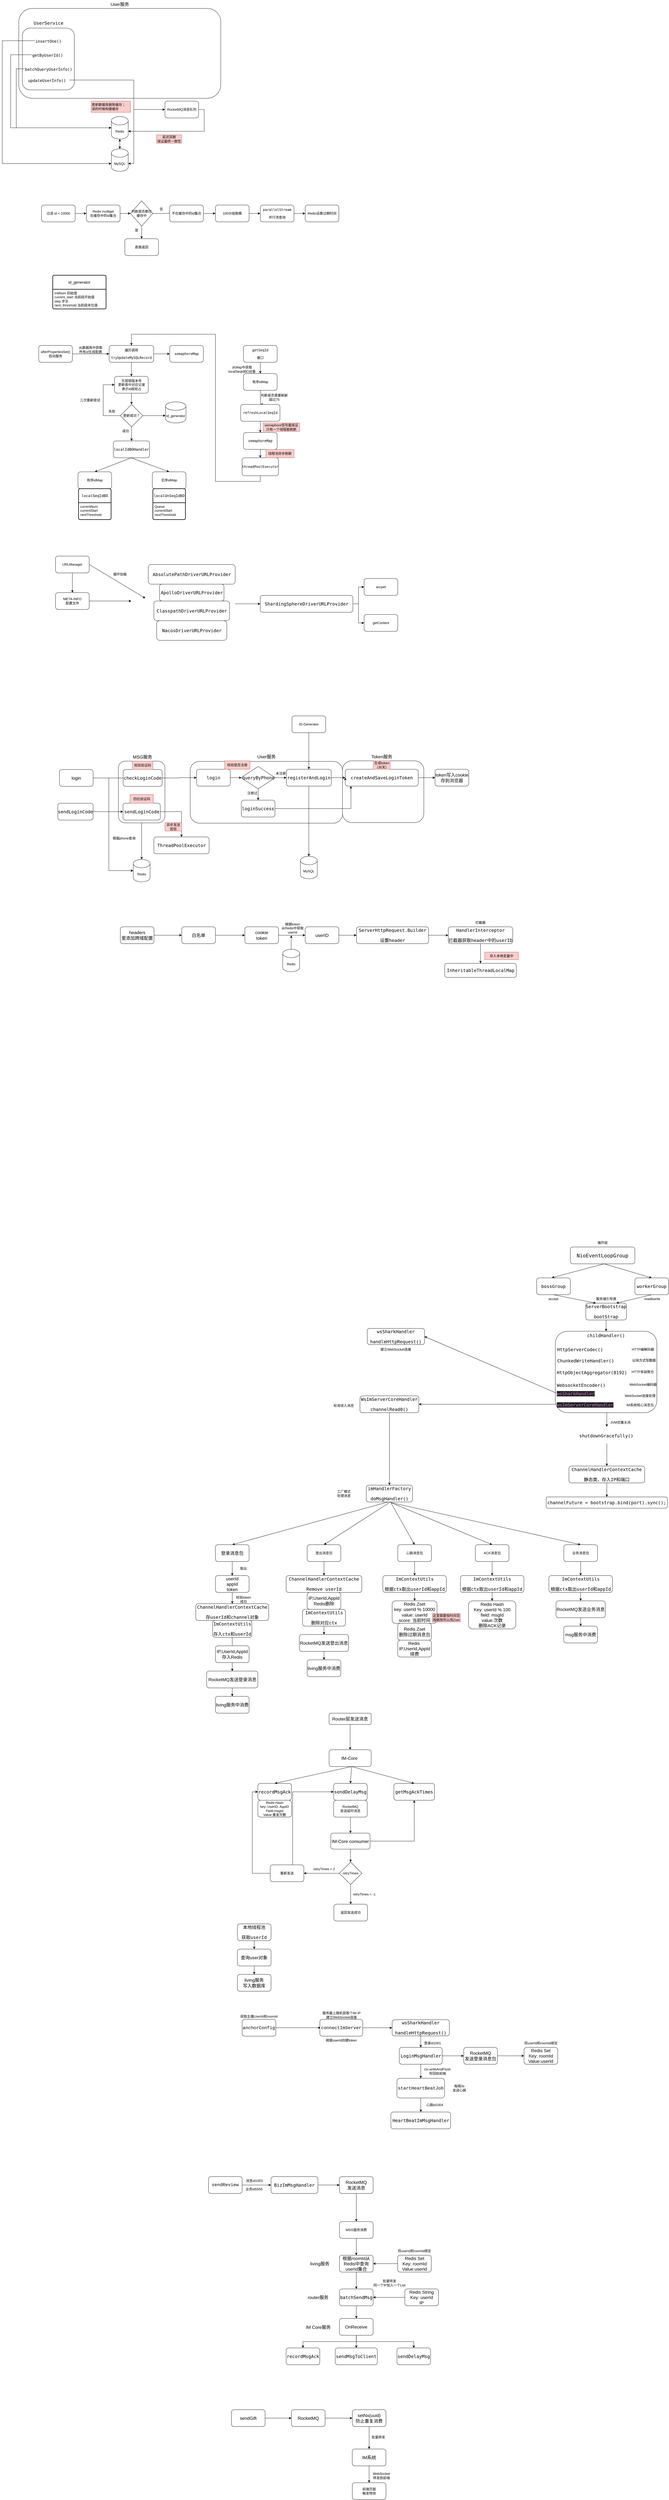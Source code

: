 <mxfile version="24.0.1" type="github">
  <diagram name="第 1 页" id="-yW8K2cIxQd3r6JCjM-w">
    <mxGraphModel dx="1026" dy="651" grid="1" gridSize="10" guides="1" tooltips="1" connect="1" arrows="1" fold="1" page="1" pageScale="1" pageWidth="827" pageHeight="1169" math="0" shadow="0">
      <root>
        <mxCell id="0" />
        <mxCell id="1" parent="0" />
        <mxCell id="FBqa_B7aNncu9lDiiUvF-1" value="" style="rounded=1;whiteSpace=wrap;html=1;" parent="1" vertex="1">
          <mxGeometry x="149" y="120" width="720" height="320" as="geometry" />
        </mxCell>
        <mxCell id="FBqa_B7aNncu9lDiiUvF-2" value="&lt;font style=&quot;font-size: 16px;&quot;&gt;User服务&lt;/font&gt;" style="text;html=1;align=center;verticalAlign=middle;whiteSpace=wrap;rounded=0;" parent="1" vertex="1">
          <mxGeometry x="471" y="90" width="76" height="30" as="geometry" />
        </mxCell>
        <mxCell id="FBqa_B7aNncu9lDiiUvF-3" value="&lt;div style=&quot;&quot;&gt;&lt;pre style=&quot;font-family:&#39;JetBrains Mono&#39;,monospace;font-size:12.0pt;&quot;&gt;UserService&lt;/pre&gt;&lt;/div&gt;" style="text;whiteSpace=wrap;html=1;fontColor=default;labelBackgroundColor=none;" parent="1" vertex="1">
          <mxGeometry x="200" y="140" width="110" height="60" as="geometry" />
        </mxCell>
        <mxCell id="FBqa_B7aNncu9lDiiUvF-9" value="" style="group" parent="1" vertex="1" connectable="0">
          <mxGeometry x="161.63" y="190" width="198.37" height="220" as="geometry" />
        </mxCell>
        <mxCell id="FBqa_B7aNncu9lDiiUvF-8" value="" style="rounded=1;whiteSpace=wrap;html=1;" parent="FBqa_B7aNncu9lDiiUvF-9" vertex="1">
          <mxGeometry width="185.358" height="220" as="geometry" />
        </mxCell>
        <mxCell id="FBqa_B7aNncu9lDiiUvF-4" value="&lt;div style=&quot;&quot;&gt;&lt;pre style=&quot;font-family: &amp;quot;JetBrains Mono&amp;quot;, monospace;&quot;&gt;&lt;font style=&quot;font-size: 14px;&quot;&gt;getByUserId()&lt;/font&gt;&lt;/pre&gt;&lt;/div&gt;" style="text;whiteSpace=wrap;html=1;fontColor=default;labelBackgroundColor=none;" parent="FBqa_B7aNncu9lDiiUvF-9" vertex="1">
          <mxGeometry x="33.726" y="70" width="117.907" height="50" as="geometry" />
        </mxCell>
        <mxCell id="FBqa_B7aNncu9lDiiUvF-5" value="&lt;div style=&quot;&quot;&gt;&lt;pre style=&quot;font-family: &amp;quot;JetBrains Mono&amp;quot;, monospace;&quot;&gt;&lt;font style=&quot;font-size: 14px;&quot;&gt;insertOne()&lt;/font&gt;&lt;/pre&gt;&lt;/div&gt;" style="text;whiteSpace=wrap;html=1;fontColor=default;labelBackgroundColor=none;" parent="FBqa_B7aNncu9lDiiUvF-9" vertex="1">
          <mxGeometry x="44.35" y="20" width="105.65" height="50" as="geometry" />
        </mxCell>
        <mxCell id="FBqa_B7aNncu9lDiiUvF-6" value="&lt;div style=&quot;&quot;&gt;&lt;pre style=&quot;font-family: &amp;quot;JetBrains Mono&amp;quot;, monospace;&quot;&gt;&lt;font style=&quot;font-size: 14px;&quot;&gt;batchQueryUserInfo()&lt;/font&gt;&lt;/pre&gt;&lt;/div&gt;" style="text;whiteSpace=wrap;html=1;fontColor=default;labelBackgroundColor=none;" parent="FBqa_B7aNncu9lDiiUvF-9" vertex="1">
          <mxGeometry x="7.17" y="120" width="191.2" height="50" as="geometry" />
        </mxCell>
        <mxCell id="FBqa_B7aNncu9lDiiUvF-7" value="&lt;div style=&quot;&quot;&gt;&lt;pre style=&quot;font-family: &amp;quot;JetBrains Mono&amp;quot;, monospace;&quot;&gt;&lt;font style=&quot;font-size: 14px;&quot;&gt;updateUserInfo()&lt;/font&gt;&lt;/pre&gt;&lt;/div&gt;" style="text;whiteSpace=wrap;html=1;fontColor=default;labelBackgroundColor=none;" parent="FBqa_B7aNncu9lDiiUvF-9" vertex="1">
          <mxGeometry x="18.323" y="160" width="148.711" height="50" as="geometry" />
        </mxCell>
        <mxCell id="FBqa_B7aNncu9lDiiUvF-10" value="Redis" style="shape=cylinder3;whiteSpace=wrap;html=1;boundedLbl=1;backgroundOutline=1;size=15;" parent="1" vertex="1">
          <mxGeometry x="479" y="505" width="60" height="80" as="geometry" />
        </mxCell>
        <mxCell id="FBqa_B7aNncu9lDiiUvF-11" value="MySQL" style="shape=cylinder3;whiteSpace=wrap;html=1;boundedLbl=1;backgroundOutline=1;size=15;" parent="1" vertex="1">
          <mxGeometry x="479" y="620" width="60" height="80" as="geometry" />
        </mxCell>
        <mxCell id="FBqa_B7aNncu9lDiiUvF-14" style="edgeStyle=orthogonalEdgeStyle;rounded=0;orthogonalLoop=1;jettySize=auto;html=1;exitX=0;exitY=0.5;exitDx=0;exitDy=0;entryX=0;entryY=0;entryDx=0;entryDy=52.5;entryPerimeter=0;" parent="1" source="FBqa_B7aNncu9lDiiUvF-5" target="FBqa_B7aNncu9lDiiUvF-11" edge="1">
          <mxGeometry relative="1" as="geometry">
            <Array as="points">
              <mxPoint x="90" y="235" />
              <mxPoint x="90" y="673" />
            </Array>
          </mxGeometry>
        </mxCell>
        <mxCell id="FBqa_B7aNncu9lDiiUvF-15" style="edgeStyle=orthogonalEdgeStyle;rounded=0;orthogonalLoop=1;jettySize=auto;html=1;exitX=0;exitY=0.5;exitDx=0;exitDy=0;entryX=0;entryY=0.5;entryDx=0;entryDy=0;entryPerimeter=0;" parent="1" source="FBqa_B7aNncu9lDiiUvF-4" target="FBqa_B7aNncu9lDiiUvF-10" edge="1">
          <mxGeometry relative="1" as="geometry">
            <Array as="points">
              <mxPoint x="120" y="285" />
              <mxPoint x="120" y="545" />
            </Array>
          </mxGeometry>
        </mxCell>
        <mxCell id="FBqa_B7aNncu9lDiiUvF-16" style="edgeStyle=orthogonalEdgeStyle;rounded=0;orthogonalLoop=1;jettySize=auto;html=1;exitX=0;exitY=0.5;exitDx=0;exitDy=0;entryX=0;entryY=0.5;entryDx=0;entryDy=0;entryPerimeter=0;" parent="1" source="FBqa_B7aNncu9lDiiUvF-6" target="FBqa_B7aNncu9lDiiUvF-10" edge="1">
          <mxGeometry relative="1" as="geometry">
            <Array as="points">
              <mxPoint x="140" y="335" />
              <mxPoint x="140" y="545" />
            </Array>
          </mxGeometry>
        </mxCell>
        <mxCell id="FBqa_B7aNncu9lDiiUvF-17" style="edgeStyle=orthogonalEdgeStyle;rounded=0;orthogonalLoop=1;jettySize=auto;html=1;exitX=0.5;exitY=1;exitDx=0;exitDy=0;exitPerimeter=0;entryX=0.5;entryY=0;entryDx=0;entryDy=0;entryPerimeter=0;" parent="1" source="FBqa_B7aNncu9lDiiUvF-10" target="FBqa_B7aNncu9lDiiUvF-11" edge="1">
          <mxGeometry relative="1" as="geometry" />
        </mxCell>
        <mxCell id="FBqa_B7aNncu9lDiiUvF-19" style="edgeStyle=orthogonalEdgeStyle;rounded=0;orthogonalLoop=1;jettySize=auto;html=1;exitX=1;exitY=0.5;exitDx=0;exitDy=0;entryX=1;entryY=0;entryDx=0;entryDy=52.5;entryPerimeter=0;" parent="1" source="FBqa_B7aNncu9lDiiUvF-7" target="FBqa_B7aNncu9lDiiUvF-11" edge="1">
          <mxGeometry relative="1" as="geometry" />
        </mxCell>
        <mxCell id="FBqa_B7aNncu9lDiiUvF-20" style="edgeStyle=orthogonalEdgeStyle;rounded=0;orthogonalLoop=1;jettySize=auto;html=1;exitX=0.5;exitY=0;exitDx=0;exitDy=0;exitPerimeter=0;entryX=0.5;entryY=1;entryDx=0;entryDy=0;entryPerimeter=0;" parent="1" source="FBqa_B7aNncu9lDiiUvF-11" target="FBqa_B7aNncu9lDiiUvF-10" edge="1">
          <mxGeometry relative="1" as="geometry" />
        </mxCell>
        <mxCell id="FBqa_B7aNncu9lDiiUvF-21" value="更新数据库删除缓存；&lt;br&gt;读的时候构建缓存" style="text;html=1;align=left;verticalAlign=middle;whiteSpace=wrap;rounded=0;fillColor=#f8cecc;strokeColor=#b85450;" parent="1" vertex="1">
          <mxGeometry x="407" y="450" width="140" height="40" as="geometry" />
        </mxCell>
        <mxCell id="FBqa_B7aNncu9lDiiUvF-22" value="RocketMQ消息队列" style="rounded=1;whiteSpace=wrap;html=1;" parent="1" vertex="1">
          <mxGeometry x="670" y="450" width="120" height="60" as="geometry" />
        </mxCell>
        <mxCell id="FBqa_B7aNncu9lDiiUvF-23" value="" style="endArrow=classic;html=1;rounded=0;" parent="1" target="FBqa_B7aNncu9lDiiUvF-22" edge="1">
          <mxGeometry width="50" height="50" relative="1" as="geometry">
            <mxPoint x="560" y="480" as="sourcePoint" />
            <mxPoint x="610" y="430" as="targetPoint" />
          </mxGeometry>
        </mxCell>
        <mxCell id="FBqa_B7aNncu9lDiiUvF-24" style="edgeStyle=orthogonalEdgeStyle;rounded=0;orthogonalLoop=1;jettySize=auto;html=1;exitX=1;exitY=0.5;exitDx=0;exitDy=0;entryX=1;entryY=0;entryDx=0;entryDy=52.5;entryPerimeter=0;" parent="1" source="FBqa_B7aNncu9lDiiUvF-22" target="FBqa_B7aNncu9lDiiUvF-10" edge="1">
          <mxGeometry relative="1" as="geometry" />
        </mxCell>
        <mxCell id="FBqa_B7aNncu9lDiiUvF-25" value="延迟双删&lt;br&gt;保证最终一致性" style="text;html=1;align=center;verticalAlign=middle;whiteSpace=wrap;rounded=0;fillColor=#f8cecc;strokeColor=#b85450;" parent="1" vertex="1">
          <mxGeometry x="640" y="570" width="90" height="30" as="geometry" />
        </mxCell>
        <mxCell id="FBqa_B7aNncu9lDiiUvF-28" style="edgeStyle=orthogonalEdgeStyle;rounded=0;orthogonalLoop=1;jettySize=auto;html=1;exitX=1;exitY=0.5;exitDx=0;exitDy=0;entryX=0;entryY=0.5;entryDx=0;entryDy=0;" parent="1" source="FBqa_B7aNncu9lDiiUvF-26" target="FBqa_B7aNncu9lDiiUvF-27" edge="1">
          <mxGeometry relative="1" as="geometry" />
        </mxCell>
        <mxCell id="FBqa_B7aNncu9lDiiUvF-26" value="过滤 id &amp;lt; 10000" style="rounded=1;whiteSpace=wrap;html=1;" parent="1" vertex="1">
          <mxGeometry x="230" y="820" width="120" height="60" as="geometry" />
        </mxCell>
        <mxCell id="FBqa_B7aNncu9lDiiUvF-30" style="edgeStyle=orthogonalEdgeStyle;rounded=0;orthogonalLoop=1;jettySize=auto;html=1;exitX=1;exitY=0.5;exitDx=0;exitDy=0;entryX=0;entryY=0.5;entryDx=0;entryDy=0;" parent="1" source="FBqa_B7aNncu9lDiiUvF-27" target="FBqa_B7aNncu9lDiiUvF-29" edge="1">
          <mxGeometry relative="1" as="geometry" />
        </mxCell>
        <mxCell id="FBqa_B7aNncu9lDiiUvF-27" value="Redis multiget&lt;br&gt;在缓存中的id集合" style="rounded=1;whiteSpace=wrap;html=1;" parent="1" vertex="1">
          <mxGeometry x="390" y="820" width="120" height="60" as="geometry" />
        </mxCell>
        <mxCell id="FBqa_B7aNncu9lDiiUvF-31" style="edgeStyle=orthogonalEdgeStyle;rounded=0;orthogonalLoop=1;jettySize=auto;html=1;exitX=0.5;exitY=1;exitDx=0;exitDy=0;" parent="1" source="FBqa_B7aNncu9lDiiUvF-29" edge="1">
          <mxGeometry relative="1" as="geometry">
            <mxPoint x="586.667" y="940" as="targetPoint" />
          </mxGeometry>
        </mxCell>
        <mxCell id="FBqa_B7aNncu9lDiiUvF-34" style="edgeStyle=orthogonalEdgeStyle;rounded=0;orthogonalLoop=1;jettySize=auto;html=1;exitX=1;exitY=0.5;exitDx=0;exitDy=0;" parent="1" source="FBqa_B7aNncu9lDiiUvF-29" edge="1">
          <mxGeometry relative="1" as="geometry">
            <mxPoint x="710" y="849.778" as="targetPoint" />
          </mxGeometry>
        </mxCell>
        <mxCell id="FBqa_B7aNncu9lDiiUvF-29" value="判断是否都在缓存中" style="rhombus;whiteSpace=wrap;html=1;" parent="1" vertex="1">
          <mxGeometry x="547" y="805" width="80" height="90" as="geometry" />
        </mxCell>
        <mxCell id="FBqa_B7aNncu9lDiiUvF-32" value="是" style="text;html=1;align=center;verticalAlign=middle;whiteSpace=wrap;rounded=0;" parent="1" vertex="1">
          <mxGeometry x="539" y="895" width="60" height="30" as="geometry" />
        </mxCell>
        <mxCell id="FBqa_B7aNncu9lDiiUvF-33" value="直接返回" style="rounded=1;whiteSpace=wrap;html=1;" parent="1" vertex="1">
          <mxGeometry x="527" y="940" width="120" height="60" as="geometry" />
        </mxCell>
        <mxCell id="FBqa_B7aNncu9lDiiUvF-35" value="否" style="text;html=1;align=center;verticalAlign=middle;whiteSpace=wrap;rounded=0;" parent="1" vertex="1">
          <mxGeometry x="627" y="820" width="60" height="30" as="geometry" />
        </mxCell>
        <mxCell id="FBqa_B7aNncu9lDiiUvF-37" style="edgeStyle=orthogonalEdgeStyle;rounded=0;orthogonalLoop=1;jettySize=auto;html=1;exitX=1;exitY=0.5;exitDx=0;exitDy=0;entryX=0;entryY=0.5;entryDx=0;entryDy=0;" parent="1" source="FBqa_B7aNncu9lDiiUvF-36" target="FBqa_B7aNncu9lDiiUvF-38" edge="1">
          <mxGeometry relative="1" as="geometry">
            <mxPoint x="900" y="849.778" as="targetPoint" />
          </mxGeometry>
        </mxCell>
        <mxCell id="FBqa_B7aNncu9lDiiUvF-36" value="不在缓存中的id集合" style="rounded=1;whiteSpace=wrap;html=1;" parent="1" vertex="1">
          <mxGeometry x="687" y="820" width="120" height="60" as="geometry" />
        </mxCell>
        <mxCell id="FBqa_B7aNncu9lDiiUvF-39" style="edgeStyle=orthogonalEdgeStyle;rounded=0;orthogonalLoop=1;jettySize=auto;html=1;exitX=1;exitY=0.5;exitDx=0;exitDy=0;entryX=0;entryY=0.5;entryDx=0;entryDy=0;" parent="1" source="FBqa_B7aNncu9lDiiUvF-38" target="FBqa_B7aNncu9lDiiUvF-40" edge="1">
          <mxGeometry relative="1" as="geometry">
            <mxPoint x="1110" y="849.778" as="targetPoint" />
          </mxGeometry>
        </mxCell>
        <mxCell id="FBqa_B7aNncu9lDiiUvF-38" value="100分组取模" style="rounded=1;whiteSpace=wrap;html=1;" parent="1" vertex="1">
          <mxGeometry x="850" y="820" width="120" height="60" as="geometry" />
        </mxCell>
        <mxCell id="FBqa_B7aNncu9lDiiUvF-43" style="edgeStyle=orthogonalEdgeStyle;rounded=0;orthogonalLoop=1;jettySize=auto;html=1;exitX=1;exitY=0.5;exitDx=0;exitDy=0;" parent="1" source="FBqa_B7aNncu9lDiiUvF-40" target="FBqa_B7aNncu9lDiiUvF-42" edge="1">
          <mxGeometry relative="1" as="geometry" />
        </mxCell>
        <mxCell id="FBqa_B7aNncu9lDiiUvF-40" value="&lt;div style=&quot;&quot;&gt;&lt;pre style=&quot;font-family: &amp;quot;JetBrains Mono&amp;quot;, monospace;&quot;&gt;&lt;font style=&quot;font-size: 12px;&quot;&gt;parallelStream&lt;/font&gt;&lt;/pre&gt;&lt;pre style=&quot;font-family: &amp;quot;JetBrains Mono&amp;quot;, monospace;&quot;&gt;并行流查询&lt;/pre&gt;&lt;/div&gt;" style="rounded=1;whiteSpace=wrap;html=1;fontColor=default;labelBackgroundColor=none;" parent="1" vertex="1">
          <mxGeometry x="1010" y="820" width="120" height="60" as="geometry" />
        </mxCell>
        <mxCell id="FBqa_B7aNncu9lDiiUvF-42" value="Redis设置过期时间" style="rounded=1;whiteSpace=wrap;html=1;" parent="1" vertex="1">
          <mxGeometry x="1170" y="820" width="120" height="60" as="geometry" />
        </mxCell>
        <mxCell id="FBqa_B7aNncu9lDiiUvF-55" value="id_generator" style="swimlane;childLayout=stackLayout;horizontal=1;startSize=50;horizontalStack=0;rounded=1;fontSize=14;fontStyle=0;strokeWidth=2;resizeParent=0;resizeLast=1;shadow=0;dashed=0;align=center;arcSize=4;whiteSpace=wrap;html=1;" parent="1" vertex="1">
          <mxGeometry x="270" y="1070" width="190" height="120" as="geometry" />
        </mxCell>
        <mxCell id="FBqa_B7aNncu9lDiiUvF-56" value="InitNum 初始值&lt;br&gt;current_start 当前段开始值&lt;br&gt;step 步长&lt;br&gt;next_threshold 当前段末位值" style="align=left;strokeColor=none;fillColor=none;spacingLeft=4;fontSize=12;verticalAlign=top;resizable=0;rotatable=0;part=1;html=1;" parent="FBqa_B7aNncu9lDiiUvF-55" vertex="1">
          <mxGeometry y="50" width="190" height="70" as="geometry" />
        </mxCell>
        <mxCell id="FBqa_B7aNncu9lDiiUvF-59" style="edgeStyle=orthogonalEdgeStyle;rounded=0;orthogonalLoop=1;jettySize=auto;html=1;exitX=1;exitY=0.5;exitDx=0;exitDy=0;entryX=0;entryY=0.5;entryDx=0;entryDy=0;" parent="1" source="FBqa_B7aNncu9lDiiUvF-57" target="FBqa_B7aNncu9lDiiUvF-58" edge="1">
          <mxGeometry relative="1" as="geometry" />
        </mxCell>
        <mxCell id="FBqa_B7aNncu9lDiiUvF-57" value="afterPropertiesSet()&lt;br&gt;启动服务" style="rounded=1;whiteSpace=wrap;html=1;" parent="1" vertex="1">
          <mxGeometry x="220" y="1320" width="120" height="60" as="geometry" />
        </mxCell>
        <mxCell id="FBqa_B7aNncu9lDiiUvF-62" style="edgeStyle=orthogonalEdgeStyle;rounded=0;orthogonalLoop=1;jettySize=auto;html=1;exitX=0.5;exitY=1;exitDx=0;exitDy=0;entryX=0.5;entryY=0;entryDx=0;entryDy=0;" parent="1" source="FBqa_B7aNncu9lDiiUvF-58" target="FBqa_B7aNncu9lDiiUvF-61" edge="1">
          <mxGeometry relative="1" as="geometry" />
        </mxCell>
        <mxCell id="J14YJ-X6Wbk_EFNUaiwi-13" style="edgeStyle=orthogonalEdgeStyle;rounded=0;orthogonalLoop=1;jettySize=auto;html=1;exitX=1;exitY=0.5;exitDx=0;exitDy=0;entryX=0;entryY=0.5;entryDx=0;entryDy=0;" parent="1" source="FBqa_B7aNncu9lDiiUvF-58" target="J14YJ-X6Wbk_EFNUaiwi-12" edge="1">
          <mxGeometry relative="1" as="geometry" />
        </mxCell>
        <mxCell id="FBqa_B7aNncu9lDiiUvF-58" value="&lt;div style=&quot;&quot;&gt;&lt;pre style=&quot;font-family: &amp;quot;JetBrains Mono&amp;quot;, monospace;&quot;&gt;遍历调用&lt;/pre&gt;&lt;pre style=&quot;font-family: &amp;quot;JetBrains Mono&amp;quot;, monospace;&quot;&gt;tryUpdateMySQLRecord&lt;/pre&gt;&lt;/div&gt;" style="rounded=1;whiteSpace=wrap;html=1;fontColor=default;labelBackgroundColor=none;" parent="1" vertex="1">
          <mxGeometry x="471" y="1320" width="159" height="60" as="geometry" />
        </mxCell>
        <mxCell id="FBqa_B7aNncu9lDiiUvF-60" value="从数据库中获取所有id生成配置" style="text;html=1;align=center;verticalAlign=middle;whiteSpace=wrap;rounded=0;" parent="1" vertex="1">
          <mxGeometry x="360" y="1320" width="90" height="30" as="geometry" />
        </mxCell>
        <mxCell id="FBqa_B7aNncu9lDiiUvF-64" style="edgeStyle=orthogonalEdgeStyle;rounded=0;orthogonalLoop=1;jettySize=auto;html=1;exitX=0.5;exitY=1;exitDx=0;exitDy=0;" parent="1" source="FBqa_B7aNncu9lDiiUvF-61" target="FBqa_B7aNncu9lDiiUvF-63" edge="1">
          <mxGeometry relative="1" as="geometry" />
        </mxCell>
        <mxCell id="FBqa_B7aNncu9lDiiUvF-61" value="乐观锁版本号&lt;br&gt;更新表中对应记录&lt;br&gt;表示id段抢占" style="rounded=1;whiteSpace=wrap;html=1;" parent="1" vertex="1">
          <mxGeometry x="490.5" y="1430" width="120" height="60" as="geometry" />
        </mxCell>
        <mxCell id="FBqa_B7aNncu9lDiiUvF-65" style="edgeStyle=orthogonalEdgeStyle;rounded=0;orthogonalLoop=1;jettySize=auto;html=1;exitX=0.5;exitY=1;exitDx=0;exitDy=0;" parent="1" source="FBqa_B7aNncu9lDiiUvF-63" edge="1">
          <mxGeometry relative="1" as="geometry">
            <mxPoint x="550.833" y="1660" as="targetPoint" />
            <Array as="points">
              <mxPoint x="551" y="1660" />
              <mxPoint x="551" y="1660" />
            </Array>
          </mxGeometry>
        </mxCell>
        <mxCell id="FBqa_B7aNncu9lDiiUvF-67" style="edgeStyle=orthogonalEdgeStyle;rounded=0;orthogonalLoop=1;jettySize=auto;html=1;exitX=0;exitY=0.5;exitDx=0;exitDy=0;entryX=0;entryY=0.5;entryDx=0;entryDy=0;" parent="1" source="FBqa_B7aNncu9lDiiUvF-63" target="FBqa_B7aNncu9lDiiUvF-61" edge="1">
          <mxGeometry relative="1" as="geometry">
            <Array as="points">
              <mxPoint x="450" y="1570" />
              <mxPoint x="450" y="1460" />
            </Array>
          </mxGeometry>
        </mxCell>
        <mxCell id="FBqa_B7aNncu9lDiiUvF-63" value="更新成功？" style="rhombus;whiteSpace=wrap;html=1;" parent="1" vertex="1">
          <mxGeometry x="511" y="1530" width="80" height="80" as="geometry" />
        </mxCell>
        <mxCell id="FBqa_B7aNncu9lDiiUvF-66" value="&lt;div style=&quot;&quot;&gt;&lt;pre style=&quot;font-family: &amp;quot;JetBrains Mono&amp;quot;, monospace;&quot;&gt;&lt;font style=&quot;font-size: 13px;&quot;&gt;localIdBOHandler&lt;/font&gt;&lt;/pre&gt;&lt;/div&gt;" style="rounded=1;whiteSpace=wrap;html=1;fontColor=default;labelBackgroundColor=none;" parent="1" vertex="1">
          <mxGeometry x="486" y="1660" width="129" height="60" as="geometry" />
        </mxCell>
        <mxCell id="FBqa_B7aNncu9lDiiUvF-68" value="三次重新尝试" style="text;html=1;align=center;verticalAlign=middle;whiteSpace=wrap;rounded=0;" parent="1" vertex="1">
          <mxGeometry x="360" y="1500" width="86" height="30" as="geometry" />
        </mxCell>
        <mxCell id="FBqa_B7aNncu9lDiiUvF-69" value="失败" style="text;html=1;align=center;verticalAlign=middle;whiteSpace=wrap;rounded=0;" parent="1" vertex="1">
          <mxGeometry x="451" y="1540" width="60" height="30" as="geometry" />
        </mxCell>
        <mxCell id="FBqa_B7aNncu9lDiiUvF-70" value="成功" style="text;html=1;align=center;verticalAlign=middle;whiteSpace=wrap;rounded=0;" parent="1" vertex="1">
          <mxGeometry x="500" y="1610" width="60" height="30" as="geometry" />
        </mxCell>
        <mxCell id="FBqa_B7aNncu9lDiiUvF-71" value="有序idMap" style="rounded=1;whiteSpace=wrap;html=1;" parent="1" vertex="1">
          <mxGeometry x="360" y="1770" width="120" height="60" as="geometry" />
        </mxCell>
        <mxCell id="FBqa_B7aNncu9lDiiUvF-72" value="无序idMap" style="rounded=1;whiteSpace=wrap;html=1;" parent="1" vertex="1">
          <mxGeometry x="625" y="1770" width="120" height="60" as="geometry" />
        </mxCell>
        <mxCell id="FBqa_B7aNncu9lDiiUvF-73" value="" style="endArrow=classic;html=1;rounded=0;entryX=0.5;entryY=0;entryDx=0;entryDy=0;" parent="1" target="FBqa_B7aNncu9lDiiUvF-71" edge="1">
          <mxGeometry width="50" height="50" relative="1" as="geometry">
            <mxPoint x="550" y="1720" as="sourcePoint" />
            <mxPoint x="600" y="1670" as="targetPoint" />
          </mxGeometry>
        </mxCell>
        <mxCell id="FBqa_B7aNncu9lDiiUvF-74" value="" style="endArrow=classic;html=1;rounded=0;entryX=0.5;entryY=0;entryDx=0;entryDy=0;" parent="1" target="FBqa_B7aNncu9lDiiUvF-72" edge="1">
          <mxGeometry width="50" height="50" relative="1" as="geometry">
            <mxPoint x="550" y="1720" as="sourcePoint" />
            <mxPoint x="600" y="1670" as="targetPoint" />
          </mxGeometry>
        </mxCell>
        <mxCell id="J14YJ-X6Wbk_EFNUaiwi-2" value="&lt;div style=&quot;&quot;&gt;&lt;pre style=&quot;font-family: &amp;quot;JetBrains Mono&amp;quot;, monospace;&quot;&gt;&lt;font style=&quot;font-size: 13px;&quot;&gt;localSeqIdBO&lt;/font&gt;&lt;/pre&gt;&lt;/div&gt;" style="swimlane;childLayout=stackLayout;horizontal=1;startSize=50;horizontalStack=0;rounded=1;fontSize=14;fontStyle=0;strokeWidth=2;resizeParent=0;resizeLast=1;shadow=0;dashed=0;align=center;arcSize=4;whiteSpace=wrap;html=1;fontColor=default;labelBackgroundColor=none;" parent="1" vertex="1">
          <mxGeometry x="362" y="1830" width="116" height="110" as="geometry" />
        </mxCell>
        <mxCell id="J14YJ-X6Wbk_EFNUaiwi-3" value="currentNum&lt;br&gt;currentStart&lt;br&gt;nextThreshold" style="align=left;strokeColor=none;fillColor=none;spacingLeft=4;fontSize=12;verticalAlign=top;resizable=0;rotatable=0;part=1;html=1;" parent="J14YJ-X6Wbk_EFNUaiwi-2" vertex="1">
          <mxGeometry y="50" width="116" height="60" as="geometry" />
        </mxCell>
        <mxCell id="J14YJ-X6Wbk_EFNUaiwi-4" value="&lt;div style=&quot;font-size: 13px;&quot;&gt;&lt;pre style=&quot;font-family: &amp;quot;JetBrains Mono&amp;quot;, monospace; font-size: 13px;&quot;&gt;&lt;div style=&quot;font-size: 13px;&quot;&gt;&lt;pre style=&quot;font-family: &amp;quot;JetBrains Mono&amp;quot;, monospace; font-size: 13px;&quot;&gt;localUnSeqIdBO&lt;/pre&gt;&lt;/div&gt;&lt;/pre&gt;&lt;/div&gt;" style="swimlane;childLayout=stackLayout;horizontal=1;startSize=50;horizontalStack=0;rounded=1;fontSize=13;fontStyle=0;strokeWidth=2;resizeParent=0;resizeLast=1;shadow=0;dashed=0;align=center;arcSize=4;whiteSpace=wrap;html=1;fontColor=default;labelBackgroundColor=none;" parent="1" vertex="1">
          <mxGeometry x="627" y="1830" width="116" height="110" as="geometry" />
        </mxCell>
        <mxCell id="J14YJ-X6Wbk_EFNUaiwi-5" value="Queue&lt;br&gt;currentStart&lt;br&gt;nextThreshold" style="align=left;strokeColor=none;fillColor=none;spacingLeft=4;fontSize=12;verticalAlign=top;resizable=0;rotatable=0;part=1;html=1;" parent="J14YJ-X6Wbk_EFNUaiwi-4" vertex="1">
          <mxGeometry y="50" width="116" height="60" as="geometry" />
        </mxCell>
        <mxCell id="J14YJ-X6Wbk_EFNUaiwi-6" value="id_generator" style="shape=cylinder3;whiteSpace=wrap;html=1;boundedLbl=1;backgroundOutline=1;size=15;" parent="1" vertex="1">
          <mxGeometry x="672" y="1521" width="73" height="75" as="geometry" />
        </mxCell>
        <mxCell id="J14YJ-X6Wbk_EFNUaiwi-7" style="edgeStyle=orthogonalEdgeStyle;rounded=0;orthogonalLoop=1;jettySize=auto;html=1;exitX=1;exitY=0.5;exitDx=0;exitDy=0;entryX=0;entryY=0;entryDx=0;entryDy=48.75;entryPerimeter=0;" parent="1" source="FBqa_B7aNncu9lDiiUvF-63" target="J14YJ-X6Wbk_EFNUaiwi-6" edge="1">
          <mxGeometry relative="1" as="geometry" />
        </mxCell>
        <mxCell id="J14YJ-X6Wbk_EFNUaiwi-8" value="&lt;div style=&quot;&quot;&gt;&lt;pre style=&quot;font-family: &amp;quot;JetBrains Mono&amp;quot;, monospace;&quot;&gt;&lt;font style=&quot;font-size: 12px;&quot;&gt;getSeqId&lt;/font&gt;&lt;/pre&gt;&lt;pre style=&quot;font-family: &amp;quot;JetBrains Mono&amp;quot;, monospace;&quot;&gt;接口&lt;/pre&gt;&lt;/div&gt;" style="rounded=1;whiteSpace=wrap;html=1;fontColor=default;labelBackgroundColor=none;" parent="1" vertex="1">
          <mxGeometry x="950" y="1320" width="120" height="60" as="geometry" />
        </mxCell>
        <mxCell id="J14YJ-X6Wbk_EFNUaiwi-15" style="edgeStyle=orthogonalEdgeStyle;rounded=0;orthogonalLoop=1;jettySize=auto;html=1;exitX=0.5;exitY=1;exitDx=0;exitDy=0;" parent="1" source="J14YJ-X6Wbk_EFNUaiwi-9" edge="1">
          <mxGeometry relative="1" as="geometry">
            <mxPoint x="1010" y="1530" as="targetPoint" />
            <Array as="points">
              <mxPoint x="1010" y="1505" />
              <mxPoint x="1011" y="1530" />
            </Array>
          </mxGeometry>
        </mxCell>
        <mxCell id="J14YJ-X6Wbk_EFNUaiwi-9" value="有序idMap" style="rounded=1;whiteSpace=wrap;html=1;" parent="1" vertex="1">
          <mxGeometry x="950" y="1420" width="120" height="60" as="geometry" />
        </mxCell>
        <mxCell id="J14YJ-X6Wbk_EFNUaiwi-11" value="" style="endArrow=classic;html=1;rounded=0;" parent="1" target="J14YJ-X6Wbk_EFNUaiwi-9" edge="1">
          <mxGeometry width="50" height="50" relative="1" as="geometry">
            <mxPoint x="1010" y="1380" as="sourcePoint" />
            <mxPoint x="1060" y="1330" as="targetPoint" />
          </mxGeometry>
        </mxCell>
        <mxCell id="J14YJ-X6Wbk_EFNUaiwi-12" value="&lt;div style=&quot;&quot;&gt;&lt;pre style=&quot;font-family: &amp;quot;JetBrains Mono&amp;quot;, monospace;&quot;&gt;&lt;font style=&quot;font-size: 12px;&quot;&gt;semaphoreMap&lt;/font&gt;&lt;/pre&gt;&lt;/div&gt;" style="rounded=1;whiteSpace=wrap;html=1;fontColor=default;labelBackgroundColor=none;" parent="1" vertex="1">
          <mxGeometry x="687" y="1320" width="120" height="60" as="geometry" />
        </mxCell>
        <mxCell id="J14YJ-X6Wbk_EFNUaiwi-14" value="从Map中获取localSeqIdBO对象" style="text;html=1;align=center;verticalAlign=middle;whiteSpace=wrap;rounded=0;" parent="1" vertex="1">
          <mxGeometry x="890" y="1390" width="110" height="30" as="geometry" />
        </mxCell>
        <mxCell id="J14YJ-X6Wbk_EFNUaiwi-19" style="edgeStyle=orthogonalEdgeStyle;rounded=0;orthogonalLoop=1;jettySize=auto;html=1;exitX=0.5;exitY=1;exitDx=0;exitDy=0;entryX=0.5;entryY=0;entryDx=0;entryDy=0;" parent="1" source="J14YJ-X6Wbk_EFNUaiwi-16" target="J14YJ-X6Wbk_EFNUaiwi-18" edge="1">
          <mxGeometry relative="1" as="geometry" />
        </mxCell>
        <mxCell id="J14YJ-X6Wbk_EFNUaiwi-16" value="&lt;div style=&quot;font-size: 12px;&quot;&gt;&lt;pre style=&quot;font-family: &amp;quot;JetBrains Mono&amp;quot;, monospace; font-size: 12px;&quot;&gt;refreshLocalSeqId&lt;/pre&gt;&lt;/div&gt;" style="rounded=1;whiteSpace=wrap;html=1;fontSize=12;fontColor=default;labelBackgroundColor=none;" parent="1" vertex="1">
          <mxGeometry x="940" y="1530" width="140" height="60" as="geometry" />
        </mxCell>
        <mxCell id="J14YJ-X6Wbk_EFNUaiwi-17" value="判断是否需要刷新&lt;br&gt;超过75" style="text;html=1;align=center;verticalAlign=middle;whiteSpace=wrap;rounded=0;" parent="1" vertex="1">
          <mxGeometry x="1010" y="1490" width="100" height="30" as="geometry" />
        </mxCell>
        <mxCell id="J14YJ-X6Wbk_EFNUaiwi-22" style="edgeStyle=orthogonalEdgeStyle;rounded=0;orthogonalLoop=1;jettySize=auto;html=1;exitX=0.5;exitY=1;exitDx=0;exitDy=0;entryX=0.5;entryY=0;entryDx=0;entryDy=0;" parent="1" source="J14YJ-X6Wbk_EFNUaiwi-18" target="J14YJ-X6Wbk_EFNUaiwi-21" edge="1">
          <mxGeometry relative="1" as="geometry" />
        </mxCell>
        <mxCell id="J14YJ-X6Wbk_EFNUaiwi-18" value="&lt;div style=&quot;background-color:#1e1f22;color:#bcbec4&quot;&gt;&lt;pre style=&quot;font-family:&#39;JetBrains Mono&#39;,monospace;font-size:12.0pt;&quot;&gt;&lt;pre style=&quot;border-color: var(--border-color); color: rgb(0, 0, 0); font-size: 12px; background-color: rgb(251, 251, 251); font-family: &amp;quot;JetBrains Mono&amp;quot;, monospace;&quot;&gt;&lt;font style=&quot;border-color: var(--border-color);&quot;&gt;semaphoreMap&lt;/font&gt;&lt;/pre&gt;&lt;/pre&gt;&lt;/div&gt;" style="rounded=1;whiteSpace=wrap;html=1;" parent="1" vertex="1">
          <mxGeometry x="950" y="1630" width="120" height="60" as="geometry" />
        </mxCell>
        <mxCell id="J14YJ-X6Wbk_EFNUaiwi-20" value="semaphore信号量保证只有一个线程能刷新" style="text;html=1;align=center;verticalAlign=middle;whiteSpace=wrap;rounded=0;fillColor=#f8cecc;strokeColor=#b85450;" parent="1" vertex="1">
          <mxGeometry x="1020" y="1596" width="130" height="30" as="geometry" />
        </mxCell>
        <mxCell id="J14YJ-X6Wbk_EFNUaiwi-24" style="edgeStyle=orthogonalEdgeStyle;rounded=0;orthogonalLoop=1;jettySize=auto;html=1;exitX=0.5;exitY=1;exitDx=0;exitDy=0;entryX=0.5;entryY=0;entryDx=0;entryDy=0;" parent="1" source="J14YJ-X6Wbk_EFNUaiwi-21" target="FBqa_B7aNncu9lDiiUvF-58" edge="1">
          <mxGeometry relative="1" as="geometry">
            <Array as="points">
              <mxPoint x="1010" y="1804" />
              <mxPoint x="850" y="1804" />
              <mxPoint x="850" y="1280" />
              <mxPoint x="551" y="1280" />
            </Array>
          </mxGeometry>
        </mxCell>
        <mxCell id="J14YJ-X6Wbk_EFNUaiwi-21" value="&lt;div style=&quot;font-size: 12px;&quot;&gt;&lt;pre style=&quot;font-family: &amp;quot;JetBrains Mono&amp;quot;, monospace; font-size: 12px;&quot;&gt;threadPoolExecutor&lt;/pre&gt;&lt;/div&gt;" style="rounded=1;whiteSpace=wrap;html=1;fontColor=default;labelBackgroundColor=none;fontSize=12;" parent="1" vertex="1">
          <mxGeometry x="945" y="1720" width="130" height="64" as="geometry" />
        </mxCell>
        <mxCell id="J14YJ-X6Wbk_EFNUaiwi-23" value="线程池异步刷新" style="text;html=1;align=center;verticalAlign=middle;whiteSpace=wrap;rounded=0;fillColor=#f8cecc;strokeColor=#b85450;" parent="1" vertex="1">
          <mxGeometry x="1030" y="1690" width="100" height="30" as="geometry" />
        </mxCell>
        <mxCell id="TSW_GzoG-3L-PAw_cQ0U-3" style="edgeStyle=orthogonalEdgeStyle;rounded=0;orthogonalLoop=1;jettySize=auto;html=1;exitX=0.5;exitY=1;exitDx=0;exitDy=0;" parent="1" source="TSW_GzoG-3L-PAw_cQ0U-1" target="TSW_GzoG-3L-PAw_cQ0U-2" edge="1">
          <mxGeometry relative="1" as="geometry" />
        </mxCell>
        <mxCell id="TSW_GzoG-3L-PAw_cQ0U-1" value="URLManager" style="rounded=1;whiteSpace=wrap;html=1;" parent="1" vertex="1">
          <mxGeometry x="280" y="2070" width="120" height="60" as="geometry" />
        </mxCell>
        <mxCell id="TSW_GzoG-3L-PAw_cQ0U-8" style="edgeStyle=orthogonalEdgeStyle;rounded=0;orthogonalLoop=1;jettySize=auto;html=1;exitX=1;exitY=0.5;exitDx=0;exitDy=0;" parent="1" source="TSW_GzoG-3L-PAw_cQ0U-2" edge="1">
          <mxGeometry relative="1" as="geometry">
            <mxPoint x="550" y="2230" as="targetPoint" />
          </mxGeometry>
        </mxCell>
        <mxCell id="TSW_GzoG-3L-PAw_cQ0U-2" value="META-INFO&lt;div&gt;配置文件&lt;/div&gt;" style="rounded=1;whiteSpace=wrap;html=1;" parent="1" vertex="1">
          <mxGeometry x="280" y="2200" width="120" height="60" as="geometry" />
        </mxCell>
        <mxCell id="TSW_GzoG-3L-PAw_cQ0U-4" value="&lt;div style=&quot;&quot;&gt;&lt;pre style=&quot;font-family: &amp;quot;JetBrains Mono&amp;quot;, monospace;&quot;&gt;&lt;font style=&quot;font-size: 16px;&quot;&gt;AbsolutePathDriverURLProvider&lt;/font&gt;&lt;/pre&gt;&lt;/div&gt;" style="rounded=1;whiteSpace=wrap;html=1;fontColor=default;labelBackgroundColor=none;" parent="1" vertex="1">
          <mxGeometry x="610.5" y="2100" width="310" height="70" as="geometry" />
        </mxCell>
        <mxCell id="TSW_GzoG-3L-PAw_cQ0U-5" value="&lt;div style=&quot;&quot;&gt;&lt;pre style=&quot;font-family:&#39;JetBrains Mono&#39;,monospace;font-size:12.0pt;&quot;&gt;ApolloDriverURLProvider&lt;/pre&gt;&lt;/div&gt;" style="rounded=1;whiteSpace=wrap;html=1;fontColor=default;labelBackgroundColor=none;" parent="1" vertex="1">
          <mxGeometry x="650.5" y="2170" width="230" height="60" as="geometry" />
        </mxCell>
        <mxCell id="TSW_GzoG-3L-PAw_cQ0U-6" value="&lt;div style=&quot;&quot;&gt;&lt;pre style=&quot;font-family:&#39;JetBrains Mono&#39;,monospace;font-size:12.0pt;&quot;&gt;ClasspathDriverURLProvider&lt;/pre&gt;&lt;/div&gt;" style="rounded=1;whiteSpace=wrap;html=1;fontColor=default;labelBackgroundColor=none;" parent="1" vertex="1">
          <mxGeometry x="630.5" y="2230" width="270" height="70" as="geometry" />
        </mxCell>
        <mxCell id="TSW_GzoG-3L-PAw_cQ0U-7" value="&lt;div style=&quot;&quot;&gt;&lt;pre style=&quot;font-family:&#39;JetBrains Mono&#39;,monospace;font-size:12.0pt;&quot;&gt;NacosDriverURLProvider&lt;/pre&gt;&lt;/div&gt;" style="rounded=1;whiteSpace=wrap;html=1;fontColor=default;labelBackgroundColor=none;" parent="1" vertex="1">
          <mxGeometry x="640.5" y="2300" width="250" height="70" as="geometry" />
        </mxCell>
        <mxCell id="TSW_GzoG-3L-PAw_cQ0U-9" value="" style="endArrow=classic;html=1;rounded=0;" parent="1" edge="1">
          <mxGeometry width="50" height="50" relative="1" as="geometry">
            <mxPoint x="400" y="2100" as="sourcePoint" />
            <mxPoint x="600" y="2220" as="targetPoint" />
          </mxGeometry>
        </mxCell>
        <mxCell id="TSW_GzoG-3L-PAw_cQ0U-10" value="循环加载" style="text;html=1;align=center;verticalAlign=middle;whiteSpace=wrap;rounded=0;" parent="1" vertex="1">
          <mxGeometry x="474.5" y="2120" width="69" height="30" as="geometry" />
        </mxCell>
        <mxCell id="TSW_GzoG-3L-PAw_cQ0U-15" style="edgeStyle=orthogonalEdgeStyle;rounded=0;orthogonalLoop=1;jettySize=auto;html=1;exitX=1;exitY=0.5;exitDx=0;exitDy=0;entryX=0;entryY=0.5;entryDx=0;entryDy=0;" parent="1" source="TSW_GzoG-3L-PAw_cQ0U-11" target="TSW_GzoG-3L-PAw_cQ0U-13" edge="1">
          <mxGeometry relative="1" as="geometry" />
        </mxCell>
        <mxCell id="TSW_GzoG-3L-PAw_cQ0U-16" style="edgeStyle=orthogonalEdgeStyle;rounded=0;orthogonalLoop=1;jettySize=auto;html=1;exitX=1;exitY=0.5;exitDx=0;exitDy=0;entryX=0;entryY=0.5;entryDx=0;entryDy=0;" parent="1" source="TSW_GzoG-3L-PAw_cQ0U-11" target="TSW_GzoG-3L-PAw_cQ0U-14" edge="1">
          <mxGeometry relative="1" as="geometry" />
        </mxCell>
        <mxCell id="TSW_GzoG-3L-PAw_cQ0U-11" value="&lt;div style=&quot;&quot;&gt;&lt;pre style=&quot;font-family:&#39;JetBrains Mono&#39;,monospace;font-size:12.0pt;&quot;&gt;ShardingSphereDriverURLProvider&lt;/pre&gt;&lt;/div&gt;" style="rounded=1;whiteSpace=wrap;html=1;fontColor=default;labelBackgroundColor=none;" parent="1" vertex="1">
          <mxGeometry x="1010" y="2210" width="330" height="60" as="geometry" />
        </mxCell>
        <mxCell id="TSW_GzoG-3L-PAw_cQ0U-12" value="" style="endArrow=classic;html=1;rounded=0;entryX=0;entryY=0.5;entryDx=0;entryDy=0;" parent="1" target="TSW_GzoG-3L-PAw_cQ0U-11" edge="1">
          <mxGeometry width="50" height="50" relative="1" as="geometry">
            <mxPoint x="920" y="2240" as="sourcePoint" />
            <mxPoint x="970" y="2190" as="targetPoint" />
          </mxGeometry>
        </mxCell>
        <mxCell id="TSW_GzoG-3L-PAw_cQ0U-13" value="accpet" style="rounded=1;whiteSpace=wrap;html=1;" parent="1" vertex="1">
          <mxGeometry x="1380" y="2150" width="120" height="60" as="geometry" />
        </mxCell>
        <mxCell id="TSW_GzoG-3L-PAw_cQ0U-14" value="getContent" style="rounded=1;whiteSpace=wrap;html=1;" parent="1" vertex="1">
          <mxGeometry x="1380" y="2278" width="120" height="60" as="geometry" />
        </mxCell>
        <mxCell id="TSW_GzoG-3L-PAw_cQ0U-27" style="edgeStyle=orthogonalEdgeStyle;rounded=0;orthogonalLoop=1;jettySize=auto;html=1;exitX=1;exitY=0.5;exitDx=0;exitDy=0;" parent="1" source="TSW_GzoG-3L-PAw_cQ0U-17" target="TSW_GzoG-3L-PAw_cQ0U-21" edge="1">
          <mxGeometry relative="1" as="geometry" />
        </mxCell>
        <mxCell id="TSW_GzoG-3L-PAw_cQ0U-17" value="login" style="rounded=1;whiteSpace=wrap;html=1;fontSize=16;" parent="1" vertex="1">
          <mxGeometry x="294" y="2830" width="120" height="60" as="geometry" />
        </mxCell>
        <mxCell id="TSW_GzoG-3L-PAw_cQ0U-64" style="edgeStyle=orthogonalEdgeStyle;rounded=0;orthogonalLoop=1;jettySize=auto;html=1;exitX=0.5;exitY=1;exitDx=0;exitDy=0;" parent="1" source="TSW_GzoG-3L-PAw_cQ0U-18" target="TSW_GzoG-3L-PAw_cQ0U-22" edge="1">
          <mxGeometry relative="1" as="geometry" />
        </mxCell>
        <mxCell id="TSW_GzoG-3L-PAw_cQ0U-18" value="" style="rounded=1;whiteSpace=wrap;html=1;" parent="1" vertex="1">
          <mxGeometry x="504" y="2800" width="166" height="220" as="geometry" />
        </mxCell>
        <mxCell id="TSW_GzoG-3L-PAw_cQ0U-19" value="MSG服务" style="text;html=1;align=center;verticalAlign=middle;whiteSpace=wrap;rounded=0;fontSize=16;" parent="1" vertex="1">
          <mxGeometry x="550" y="2770" width="80" height="30" as="geometry" />
        </mxCell>
        <mxCell id="TSW_GzoG-3L-PAw_cQ0U-21" value="&lt;div style=&quot;&quot;&gt;&lt;pre style=&quot;font-family:&#39;JetBrains Mono&#39;,monospace;font-size:12.0pt;&quot;&gt;checkLoginCode&lt;/pre&gt;&lt;/div&gt;" style="rounded=1;whiteSpace=wrap;html=1;fontColor=default;labelBackgroundColor=none;" parent="1" vertex="1">
          <mxGeometry x="521" y="2830" width="139" height="60" as="geometry" />
        </mxCell>
        <mxCell id="TSW_GzoG-3L-PAw_cQ0U-22" value="Redis" style="shape=cylinder3;whiteSpace=wrap;html=1;boundedLbl=1;backgroundOutline=1;size=15;" parent="1" vertex="1">
          <mxGeometry x="557" y="3150" width="60" height="80" as="geometry" />
        </mxCell>
        <mxCell id="TSW_GzoG-3L-PAw_cQ0U-23" value="校验验证码" style="text;html=1;align=center;verticalAlign=middle;whiteSpace=wrap;rounded=0;fillColor=#f8cecc;strokeColor=#b85450;" parent="1" vertex="1">
          <mxGeometry x="554" y="2800" width="73" height="30" as="geometry" />
        </mxCell>
        <mxCell id="TSW_GzoG-3L-PAw_cQ0U-26" style="edgeStyle=orthogonalEdgeStyle;rounded=0;orthogonalLoop=1;jettySize=auto;html=1;exitX=0;exitY=0.5;exitDx=0;exitDy=0;entryX=0;entryY=0.5;entryDx=0;entryDy=0;entryPerimeter=0;" parent="1" source="TSW_GzoG-3L-PAw_cQ0U-21" target="TSW_GzoG-3L-PAw_cQ0U-22" edge="1">
          <mxGeometry relative="1" as="geometry">
            <Array as="points">
              <mxPoint x="470" y="2860" />
              <mxPoint x="470" y="3190" />
            </Array>
          </mxGeometry>
        </mxCell>
        <mxCell id="TSW_GzoG-3L-PAw_cQ0U-28" value="根据phone查询" style="text;html=1;align=center;verticalAlign=middle;whiteSpace=wrap;rounded=0;" parent="1" vertex="1">
          <mxGeometry x="480" y="3060" width="89" height="30" as="geometry" />
        </mxCell>
        <mxCell id="TSW_GzoG-3L-PAw_cQ0U-58" value="" style="group" parent="1" vertex="1" connectable="0">
          <mxGeometry x="760" y="2639" width="993" height="580" as="geometry" />
        </mxCell>
        <mxCell id="TSW_GzoG-3L-PAw_cQ0U-29" value="" style="rounded=1;whiteSpace=wrap;html=1;" parent="TSW_GzoG-3L-PAw_cQ0U-58" vertex="1">
          <mxGeometry y="162" width="543" height="220" as="geometry" />
        </mxCell>
        <mxCell id="TSW_GzoG-3L-PAw_cQ0U-30" value="User服务" style="text;html=1;align=center;verticalAlign=middle;whiteSpace=wrap;rounded=0;fontSize=16;" parent="TSW_GzoG-3L-PAw_cQ0U-58" vertex="1">
          <mxGeometry x="231.5" y="130" width="80" height="30" as="geometry" />
        </mxCell>
        <mxCell id="TSW_GzoG-3L-PAw_cQ0U-34" style="edgeStyle=orthogonalEdgeStyle;rounded=0;orthogonalLoop=1;jettySize=auto;html=1;exitX=1;exitY=0.5;exitDx=0;exitDy=0;entryX=0;entryY=0.5;entryDx=0;entryDy=0;" parent="TSW_GzoG-3L-PAw_cQ0U-58" source="TSW_GzoG-3L-PAw_cQ0U-31" edge="1">
          <mxGeometry relative="1" as="geometry">
            <mxPoint x="183" y="220" as="targetPoint" />
          </mxGeometry>
        </mxCell>
        <mxCell id="TSW_GzoG-3L-PAw_cQ0U-31" value="&lt;div style=&quot;&quot;&gt;&lt;pre style=&quot;font-family:&#39;JetBrains Mono&#39;,monospace;font-size:12.0pt;&quot;&gt;login&lt;/pre&gt;&lt;/div&gt;" style="rounded=1;whiteSpace=wrap;html=1;fontColor=default;labelBackgroundColor=none;" parent="TSW_GzoG-3L-PAw_cQ0U-58" vertex="1">
          <mxGeometry x="23" y="190" width="120" height="60" as="geometry" />
        </mxCell>
        <mxCell id="TSW_GzoG-3L-PAw_cQ0U-35" value="&lt;div style=&quot;&quot;&gt;&lt;pre style=&quot;font-family:&#39;JetBrains Mono&#39;,monospace;font-size:12.0pt;&quot;&gt;loginSuccess&lt;/pre&gt;&lt;/div&gt;" style="rounded=1;whiteSpace=wrap;html=1;fontColor=default;labelBackgroundColor=none;" parent="TSW_GzoG-3L-PAw_cQ0U-58" vertex="1">
          <mxGeometry x="182.25" y="300" width="120" height="60" as="geometry" />
        </mxCell>
        <mxCell id="TSW_GzoG-3L-PAw_cQ0U-37" style="edgeStyle=orthogonalEdgeStyle;rounded=0;orthogonalLoop=1;jettySize=auto;html=1;exitX=0.5;exitY=1;exitDx=0;exitDy=0;entryX=0.5;entryY=0;entryDx=0;entryDy=0;" parent="TSW_GzoG-3L-PAw_cQ0U-58" source="TSW_GzoG-3L-PAw_cQ0U-36" target="TSW_GzoG-3L-PAw_cQ0U-35" edge="1">
          <mxGeometry relative="1" as="geometry" />
        </mxCell>
        <mxCell id="TSW_GzoG-3L-PAw_cQ0U-36" value="&lt;pre style=&quot;font-family: &amp;quot;JetBrains Mono&amp;quot;, monospace; font-size: 12pt;&quot;&gt;queryByPhone&lt;/pre&gt;" style="rhombus;whiteSpace=wrap;html=1;" parent="TSW_GzoG-3L-PAw_cQ0U-58" vertex="1">
          <mxGeometry x="181.5" y="180" width="121.5" height="80" as="geometry" />
        </mxCell>
        <mxCell id="TSW_GzoG-3L-PAw_cQ0U-38" value="注册过" style="text;html=1;align=center;verticalAlign=middle;whiteSpace=wrap;rounded=0;" parent="TSW_GzoG-3L-PAw_cQ0U-58" vertex="1">
          <mxGeometry x="181" y="260" width="81" height="30" as="geometry" />
        </mxCell>
        <mxCell id="TSW_GzoG-3L-PAw_cQ0U-39" value="&lt;div style=&quot;&quot;&gt;&lt;pre style=&quot;font-family:&#39;JetBrains Mono&#39;,monospace;font-size:12.0pt;&quot;&gt;&lt;span style=&quot;&quot;&gt;registerAndLogin&lt;/span&gt;&lt;/pre&gt;&lt;/div&gt;" style="rounded=1;whiteSpace=wrap;html=1;fontColor=default;labelBackgroundColor=none;" parent="TSW_GzoG-3L-PAw_cQ0U-58" vertex="1">
          <mxGeometry x="343" y="190" width="160" height="60" as="geometry" />
        </mxCell>
        <mxCell id="TSW_GzoG-3L-PAw_cQ0U-40" style="edgeStyle=orthogonalEdgeStyle;rounded=0;orthogonalLoop=1;jettySize=auto;html=1;exitX=1;exitY=0.5;exitDx=0;exitDy=0;entryX=0;entryY=0.5;entryDx=0;entryDy=0;" parent="TSW_GzoG-3L-PAw_cQ0U-58" source="TSW_GzoG-3L-PAw_cQ0U-36" target="TSW_GzoG-3L-PAw_cQ0U-39" edge="1">
          <mxGeometry relative="1" as="geometry" />
        </mxCell>
        <mxCell id="TSW_GzoG-3L-PAw_cQ0U-41" value="未注册" style="text;html=1;align=center;verticalAlign=middle;whiteSpace=wrap;rounded=0;" parent="TSW_GzoG-3L-PAw_cQ0U-58" vertex="1">
          <mxGeometry x="293" y="190" width="60" height="30" as="geometry" />
        </mxCell>
        <mxCell id="TSW_GzoG-3L-PAw_cQ0U-43" style="edgeStyle=orthogonalEdgeStyle;rounded=0;orthogonalLoop=1;jettySize=auto;html=1;exitX=0.5;exitY=1;exitDx=0;exitDy=0;entryX=0.5;entryY=0;entryDx=0;entryDy=0;" parent="TSW_GzoG-3L-PAw_cQ0U-58" source="TSW_GzoG-3L-PAw_cQ0U-42" target="TSW_GzoG-3L-PAw_cQ0U-39" edge="1">
          <mxGeometry relative="1" as="geometry" />
        </mxCell>
        <mxCell id="TSW_GzoG-3L-PAw_cQ0U-42" value="ID-Generator" style="rounded=1;whiteSpace=wrap;html=1;" parent="TSW_GzoG-3L-PAw_cQ0U-58" vertex="1">
          <mxGeometry x="363" width="120" height="60" as="geometry" />
        </mxCell>
        <mxCell id="TSW_GzoG-3L-PAw_cQ0U-44" value="MySQL" style="shape=cylinder3;whiteSpace=wrap;html=1;boundedLbl=1;backgroundOutline=1;size=15;" parent="TSW_GzoG-3L-PAw_cQ0U-58" vertex="1">
          <mxGeometry x="393" y="500" width="60" height="80" as="geometry" />
        </mxCell>
        <mxCell id="TSW_GzoG-3L-PAw_cQ0U-45" style="edgeStyle=orthogonalEdgeStyle;rounded=0;orthogonalLoop=1;jettySize=auto;html=1;exitX=0.5;exitY=1;exitDx=0;exitDy=0;entryX=0.5;entryY=0;entryDx=0;entryDy=0;entryPerimeter=0;" parent="TSW_GzoG-3L-PAw_cQ0U-58" source="TSW_GzoG-3L-PAw_cQ0U-39" target="TSW_GzoG-3L-PAw_cQ0U-44" edge="1">
          <mxGeometry relative="1" as="geometry" />
        </mxCell>
        <mxCell id="TSW_GzoG-3L-PAw_cQ0U-46" value="校验是否注册" style="text;html=1;align=center;verticalAlign=middle;whiteSpace=wrap;rounded=0;fillColor=#f8cecc;strokeColor=#b85450;" parent="TSW_GzoG-3L-PAw_cQ0U-58" vertex="1">
          <mxGeometry x="123" y="160" width="90" height="30" as="geometry" />
        </mxCell>
        <mxCell id="TSW_GzoG-3L-PAw_cQ0U-47" value="" style="rounded=1;whiteSpace=wrap;html=1;" parent="TSW_GzoG-3L-PAw_cQ0U-58" vertex="1">
          <mxGeometry x="543" y="160" width="290" height="220" as="geometry" />
        </mxCell>
        <mxCell id="TSW_GzoG-3L-PAw_cQ0U-49" value="&lt;span style=&quot;font-size: 16px;&quot;&gt;Token服务&lt;/span&gt;" style="text;html=1;align=center;verticalAlign=middle;whiteSpace=wrap;rounded=0;fontSize=16;" parent="TSW_GzoG-3L-PAw_cQ0U-58" vertex="1">
          <mxGeometry x="643" y="130" width="80" height="30" as="geometry" />
        </mxCell>
        <mxCell id="TSW_GzoG-3L-PAw_cQ0U-50" value="&lt;div style=&quot;&quot;&gt;&lt;pre style=&quot;font-family:&#39;JetBrains Mono&#39;,monospace;font-size:12.0pt;&quot;&gt;createAndSaveLoginToken&lt;/pre&gt;&lt;/div&gt;" style="rounded=1;whiteSpace=wrap;html=1;fontColor=default;labelBackgroundColor=none;" parent="TSW_GzoG-3L-PAw_cQ0U-58" vertex="1">
          <mxGeometry x="553" y="190" width="260" height="60" as="geometry" />
        </mxCell>
        <mxCell id="TSW_GzoG-3L-PAw_cQ0U-51" style="edgeStyle=orthogonalEdgeStyle;rounded=0;orthogonalLoop=1;jettySize=auto;html=1;exitX=1;exitY=0.5;exitDx=0;exitDy=0;" parent="TSW_GzoG-3L-PAw_cQ0U-58" source="TSW_GzoG-3L-PAw_cQ0U-39" target="TSW_GzoG-3L-PAw_cQ0U-50" edge="1">
          <mxGeometry relative="1" as="geometry" />
        </mxCell>
        <mxCell id="TSW_GzoG-3L-PAw_cQ0U-53" style="edgeStyle=orthogonalEdgeStyle;rounded=0;orthogonalLoop=1;jettySize=auto;html=1;exitX=0;exitY=0.75;exitDx=0;exitDy=0;entryX=0;entryY=0.5;entryDx=0;entryDy=0;" parent="TSW_GzoG-3L-PAw_cQ0U-58" source="TSW_GzoG-3L-PAw_cQ0U-50" target="TSW_GzoG-3L-PAw_cQ0U-50" edge="1">
          <mxGeometry relative="1" as="geometry" />
        </mxCell>
        <mxCell id="TSW_GzoG-3L-PAw_cQ0U-52" style="edgeStyle=orthogonalEdgeStyle;rounded=0;orthogonalLoop=1;jettySize=auto;html=1;exitX=1;exitY=0.5;exitDx=0;exitDy=0;" parent="TSW_GzoG-3L-PAw_cQ0U-58" source="TSW_GzoG-3L-PAw_cQ0U-35" target="TSW_GzoG-3L-PAw_cQ0U-50" edge="1">
          <mxGeometry relative="1" as="geometry">
            <Array as="points">
              <mxPoint x="573" y="330" />
            </Array>
          </mxGeometry>
        </mxCell>
        <mxCell id="TSW_GzoG-3L-PAw_cQ0U-54" value="生成token（30天）" style="text;html=1;align=center;verticalAlign=middle;whiteSpace=wrap;rounded=0;fillColor=#f8cecc;strokeColor=#b85450;" parent="TSW_GzoG-3L-PAw_cQ0U-58" vertex="1">
          <mxGeometry x="653" y="160" width="60" height="30" as="geometry" />
        </mxCell>
        <mxCell id="TSW_GzoG-3L-PAw_cQ0U-56" value="&lt;font style=&quot;font-size: 16px;&quot;&gt;token写入cookie&lt;/font&gt;&lt;div style=&quot;font-size: 16px;&quot;&gt;&lt;font style=&quot;font-size: 16px;&quot;&gt;存到浏览器&lt;/font&gt;&lt;/div&gt;" style="rounded=1;whiteSpace=wrap;html=1;" parent="TSW_GzoG-3L-PAw_cQ0U-58" vertex="1">
          <mxGeometry x="873" y="190" width="120" height="60" as="geometry" />
        </mxCell>
        <mxCell id="TSW_GzoG-3L-PAw_cQ0U-57" style="edgeStyle=orthogonalEdgeStyle;rounded=0;orthogonalLoop=1;jettySize=auto;html=1;exitX=1;exitY=0.5;exitDx=0;exitDy=0;entryX=0;entryY=0.5;entryDx=0;entryDy=0;" parent="TSW_GzoG-3L-PAw_cQ0U-58" source="TSW_GzoG-3L-PAw_cQ0U-50" target="TSW_GzoG-3L-PAw_cQ0U-56" edge="1">
          <mxGeometry relative="1" as="geometry" />
        </mxCell>
        <mxCell id="TSW_GzoG-3L-PAw_cQ0U-32" style="edgeStyle=orthogonalEdgeStyle;rounded=0;orthogonalLoop=1;jettySize=auto;html=1;exitX=1;exitY=0.5;exitDx=0;exitDy=0;" parent="1" source="TSW_GzoG-3L-PAw_cQ0U-21" target="TSW_GzoG-3L-PAw_cQ0U-31" edge="1">
          <mxGeometry relative="1" as="geometry" />
        </mxCell>
        <mxCell id="TSW_GzoG-3L-PAw_cQ0U-61" style="edgeStyle=orthogonalEdgeStyle;rounded=0;orthogonalLoop=1;jettySize=auto;html=1;exitX=1;exitY=0.5;exitDx=0;exitDy=0;entryX=0;entryY=0.5;entryDx=0;entryDy=0;" parent="1" source="TSW_GzoG-3L-PAw_cQ0U-59" target="TSW_GzoG-3L-PAw_cQ0U-60" edge="1">
          <mxGeometry relative="1" as="geometry" />
        </mxCell>
        <mxCell id="TSW_GzoG-3L-PAw_cQ0U-59" value="&lt;div style=&quot;&quot;&gt;&lt;pre style=&quot;font-family:&#39;JetBrains Mono&#39;,monospace;font-size:12.0pt;&quot;&gt;&lt;span style=&quot;&quot;&gt;sendLoginCode&lt;/span&gt;&lt;/pre&gt;&lt;/div&gt;" style="rounded=1;whiteSpace=wrap;html=1;fontColor=default;labelBackgroundColor=none;" parent="1" vertex="1">
          <mxGeometry x="288" y="2950" width="126" height="60" as="geometry" />
        </mxCell>
        <mxCell id="TSW_GzoG-3L-PAw_cQ0U-63" style="edgeStyle=orthogonalEdgeStyle;rounded=0;orthogonalLoop=1;jettySize=auto;html=1;exitX=1;exitY=0.5;exitDx=0;exitDy=0;" parent="1" source="TSW_GzoG-3L-PAw_cQ0U-60" target="TSW_GzoG-3L-PAw_cQ0U-62" edge="1">
          <mxGeometry relative="1" as="geometry" />
        </mxCell>
        <mxCell id="TSW_GzoG-3L-PAw_cQ0U-60" value="&lt;div style=&quot;&quot;&gt;&lt;pre style=&quot;font-family:&#39;JetBrains Mono&#39;,monospace;font-size:12.0pt;&quot;&gt;&lt;span style=&quot;&quot;&gt;sendLoginCode&lt;/span&gt;&lt;/pre&gt;&lt;/div&gt;" style="rounded=1;whiteSpace=wrap;html=1;fontColor=default;labelBackgroundColor=none;" parent="1" vertex="1">
          <mxGeometry x="520.5" y="2950" width="133" height="60" as="geometry" />
        </mxCell>
        <mxCell id="TSW_GzoG-3L-PAw_cQ0U-62" value="&lt;div style=&quot;&quot;&gt;&lt;pre style=&quot;font-family:&#39;JetBrains Mono&#39;,monospace;font-size:12.0pt;&quot;&gt;ThreadPoolExecutor&lt;/pre&gt;&lt;/div&gt;" style="rounded=1;whiteSpace=wrap;html=1;fontColor=default;labelBackgroundColor=none;" parent="1" vertex="1">
          <mxGeometry x="630.5" y="3070" width="197" height="60" as="geometry" />
        </mxCell>
        <mxCell id="TSW_GzoG-3L-PAw_cQ0U-65" value="四位验证码" style="text;html=1;align=center;verticalAlign=middle;whiteSpace=wrap;rounded=0;fillColor=#f8cecc;strokeColor=#b85450;" parent="1" vertex="1">
          <mxGeometry x="545.5" y="2919" width="83" height="31" as="geometry" />
        </mxCell>
        <mxCell id="TSW_GzoG-3L-PAw_cQ0U-66" value="异步发送&lt;div&gt;短信&lt;/div&gt;" style="text;html=1;align=center;verticalAlign=middle;whiteSpace=wrap;rounded=0;fillColor=#f8cecc;strokeColor=#b85450;" parent="1" vertex="1">
          <mxGeometry x="670" y="3019" width="60" height="30" as="geometry" />
        </mxCell>
        <mxCell id="TSW_GzoG-3L-PAw_cQ0U-85" style="edgeStyle=orthogonalEdgeStyle;rounded=0;orthogonalLoop=1;jettySize=auto;html=1;exitX=1;exitY=0.5;exitDx=0;exitDy=0;entryX=0;entryY=0.5;entryDx=0;entryDy=0;" parent="1" source="TSW_GzoG-3L-PAw_cQ0U-67" target="TSW_GzoG-3L-PAw_cQ0U-68" edge="1">
          <mxGeometry relative="1" as="geometry" />
        </mxCell>
        <mxCell id="TSW_GzoG-3L-PAw_cQ0U-67" value="headers&lt;div&gt;里添加跨域配置&lt;/div&gt;" style="rounded=1;whiteSpace=wrap;html=1;fontSize=16;" parent="1" vertex="1">
          <mxGeometry x="511" y="3390" width="120" height="60" as="geometry" />
        </mxCell>
        <mxCell id="TSW_GzoG-3L-PAw_cQ0U-80" style="edgeStyle=orthogonalEdgeStyle;rounded=0;orthogonalLoop=1;jettySize=auto;html=1;exitX=1;exitY=0.5;exitDx=0;exitDy=0;entryX=0;entryY=0.5;entryDx=0;entryDy=0;" parent="1" source="TSW_GzoG-3L-PAw_cQ0U-68" target="TSW_GzoG-3L-PAw_cQ0U-69" edge="1">
          <mxGeometry relative="1" as="geometry" />
        </mxCell>
        <mxCell id="TSW_GzoG-3L-PAw_cQ0U-68" value="白名单" style="rounded=1;whiteSpace=wrap;html=1;fontSize=16;" parent="1" vertex="1">
          <mxGeometry x="730" y="3390" width="120" height="60" as="geometry" />
        </mxCell>
        <mxCell id="TSW_GzoG-3L-PAw_cQ0U-71" style="edgeStyle=orthogonalEdgeStyle;rounded=0;orthogonalLoop=1;jettySize=auto;html=1;exitX=1;exitY=0.5;exitDx=0;exitDy=0;entryX=0;entryY=0.5;entryDx=0;entryDy=0;" parent="1" source="TSW_GzoG-3L-PAw_cQ0U-69" target="TSW_GzoG-3L-PAw_cQ0U-70" edge="1">
          <mxGeometry relative="1" as="geometry" />
        </mxCell>
        <mxCell id="TSW_GzoG-3L-PAw_cQ0U-69" value="cookie&lt;div&gt;token&lt;/div&gt;" style="rounded=1;whiteSpace=wrap;html=1;fontSize=16;" parent="1" vertex="1">
          <mxGeometry x="955" y="3390" width="120" height="60" as="geometry" />
        </mxCell>
        <mxCell id="TSW_GzoG-3L-PAw_cQ0U-76" style="edgeStyle=orthogonalEdgeStyle;rounded=0;orthogonalLoop=1;jettySize=auto;html=1;exitX=1;exitY=0.5;exitDx=0;exitDy=0;entryX=0;entryY=0.5;entryDx=0;entryDy=0;" parent="1" source="TSW_GzoG-3L-PAw_cQ0U-70" target="TSW_GzoG-3L-PAw_cQ0U-75" edge="1">
          <mxGeometry relative="1" as="geometry" />
        </mxCell>
        <mxCell id="TSW_GzoG-3L-PAw_cQ0U-70" value="userID" style="rounded=1;whiteSpace=wrap;html=1;fontSize=16;" parent="1" vertex="1">
          <mxGeometry x="1170" y="3390" width="120" height="60" as="geometry" />
        </mxCell>
        <mxCell id="TSW_GzoG-3L-PAw_cQ0U-72" value="根据token&lt;div&gt;从Redis中获取userId&lt;/div&gt;" style="text;html=1;align=center;verticalAlign=middle;whiteSpace=wrap;rounded=0;" parent="1" vertex="1">
          <mxGeometry x="1080" y="3370" width="90" height="50" as="geometry" />
        </mxCell>
        <mxCell id="TSW_GzoG-3L-PAw_cQ0U-73" value="Redis" style="shape=cylinder3;whiteSpace=wrap;html=1;boundedLbl=1;backgroundOutline=1;size=15;" parent="1" vertex="1">
          <mxGeometry x="1090" y="3470" width="60" height="80" as="geometry" />
        </mxCell>
        <mxCell id="TSW_GzoG-3L-PAw_cQ0U-74" style="edgeStyle=orthogonalEdgeStyle;rounded=0;orthogonalLoop=1;jettySize=auto;html=1;exitX=0.5;exitY=0;exitDx=0;exitDy=0;exitPerimeter=0;entryX=0.449;entryY=1.012;entryDx=0;entryDy=0;entryPerimeter=0;" parent="1" source="TSW_GzoG-3L-PAw_cQ0U-73" target="TSW_GzoG-3L-PAw_cQ0U-72" edge="1">
          <mxGeometry relative="1" as="geometry" />
        </mxCell>
        <mxCell id="TSW_GzoG-3L-PAw_cQ0U-78" style="edgeStyle=orthogonalEdgeStyle;rounded=0;orthogonalLoop=1;jettySize=auto;html=1;exitX=1;exitY=0.5;exitDx=0;exitDy=0;" parent="1" source="TSW_GzoG-3L-PAw_cQ0U-75" edge="1">
          <mxGeometry relative="1" as="geometry">
            <mxPoint x="1680" y="3420.222" as="targetPoint" />
          </mxGeometry>
        </mxCell>
        <mxCell id="TSW_GzoG-3L-PAw_cQ0U-75" value="&lt;div style=&quot;&quot;&gt;&lt;pre style=&quot;font-family:&#39;JetBrains Mono&#39;,monospace;font-size:12.0pt;&quot;&gt;ServerHttpRequest.Builder&lt;/pre&gt;&lt;pre style=&quot;font-family:&#39;JetBrains Mono&#39;,monospace;font-size:12.0pt;&quot;&gt;设置header&lt;/pre&gt;&lt;/div&gt;" style="rounded=1;whiteSpace=wrap;html=1;fontColor=default;labelBackgroundColor=none;" parent="1" vertex="1">
          <mxGeometry x="1353" y="3390" width="257" height="60" as="geometry" />
        </mxCell>
        <mxCell id="TSW_GzoG-3L-PAw_cQ0U-77" value="拦截器" style="text;html=1;align=center;verticalAlign=middle;whiteSpace=wrap;rounded=0;" parent="1" vertex="1">
          <mxGeometry x="1765" y="3360" width="60" height="30" as="geometry" />
        </mxCell>
        <mxCell id="TSW_GzoG-3L-PAw_cQ0U-83" style="edgeStyle=orthogonalEdgeStyle;rounded=0;orthogonalLoop=1;jettySize=auto;html=1;exitX=0.5;exitY=1;exitDx=0;exitDy=0;" parent="1" source="TSW_GzoG-3L-PAw_cQ0U-79" target="TSW_GzoG-3L-PAw_cQ0U-82" edge="1">
          <mxGeometry relative="1" as="geometry" />
        </mxCell>
        <mxCell id="TSW_GzoG-3L-PAw_cQ0U-79" value="&lt;div style=&quot;&quot;&gt;&lt;pre style=&quot;font-family:&#39;JetBrains Mono&#39;,monospace;font-size:12.0pt;&quot;&gt;HandlerInterceptor&lt;/pre&gt;&lt;pre style=&quot;font-family:&#39;JetBrains Mono&#39;,monospace;font-size:12.0pt;&quot;&gt;拦截器获取header中的userID&lt;/pre&gt;&lt;/div&gt;" style="rounded=1;whiteSpace=wrap;html=1;fontSize=16;fontColor=default;labelBackgroundColor=none;" parent="1" vertex="1">
          <mxGeometry x="1680" y="3390" width="230" height="60" as="geometry" />
        </mxCell>
        <mxCell id="TSW_GzoG-3L-PAw_cQ0U-82" value="&lt;div style=&quot;&quot;&gt;&lt;pre style=&quot;font-family:&#39;JetBrains Mono&#39;,monospace;font-size:12.0pt;&quot;&gt;InheritableThreadLocalMap&lt;/pre&gt;&lt;/div&gt;" style="rounded=1;whiteSpace=wrap;html=1;fontColor=default;labelBackgroundColor=none;" parent="1" vertex="1">
          <mxGeometry x="1667.5" y="3520" width="255" height="50" as="geometry" />
        </mxCell>
        <mxCell id="TSW_GzoG-3L-PAw_cQ0U-84" value="存入本地变量中" style="text;html=1;align=center;verticalAlign=middle;whiteSpace=wrap;rounded=0;fillColor=#f8cecc;strokeColor=#b85450;" parent="1" vertex="1">
          <mxGeometry x="1810" y="3480" width="120" height="27" as="geometry" />
        </mxCell>
        <mxCell id="QUnXNoTcblMUsLu7vlJJ-1" value="&lt;span style=&quot;font-family: Consolas, monaco, monospace; font-size: 18px; text-align: start; white-space-collapse: preserve;&quot;&gt;NioEventLoopGroup&lt;/span&gt;" style="rounded=1;whiteSpace=wrap;html=1;labelBackgroundColor=none;fontColor=default;" parent="1" vertex="1">
          <mxGeometry x="2115.25" y="4530" width="230" height="60" as="geometry" />
        </mxCell>
        <mxCell id="QUnXNoTcblMUsLu7vlJJ-2" value="循环组" style="text;html=1;align=center;verticalAlign=middle;whiteSpace=wrap;rounded=0;" parent="1" vertex="1">
          <mxGeometry x="2200.25" y="4500" width="60" height="30" as="geometry" />
        </mxCell>
        <mxCell id="QUnXNoTcblMUsLu7vlJJ-3" value="&lt;div style=&quot;&quot;&gt;&lt;pre style=&quot;font-family:&#39;JetBrains Mono&#39;,monospace;font-size:12.0pt;&quot;&gt;bossGroup&lt;/pre&gt;&lt;/div&gt;" style="rounded=1;whiteSpace=wrap;html=1;labelBackgroundColor=none;fontColor=default;" parent="1" vertex="1">
          <mxGeometry x="1995.25" y="4640" width="120" height="60" as="geometry" />
        </mxCell>
        <mxCell id="QUnXNoTcblMUsLu7vlJJ-4" value="&lt;div style=&quot;&quot;&gt;&lt;pre style=&quot;font-family:&#39;JetBrains Mono&#39;,monospace;font-size:12.0pt;&quot;&gt;workerGroup&lt;/pre&gt;&lt;/div&gt;" style="rounded=1;whiteSpace=wrap;html=1;fontColor=default;labelBackgroundColor=none;" parent="1" vertex="1">
          <mxGeometry x="2345.25" y="4640" width="120" height="60" as="geometry" />
        </mxCell>
        <mxCell id="QUnXNoTcblMUsLu7vlJJ-5" value="" style="endArrow=classic;html=1;rounded=0;entryX=0.45;entryY=-0.008;entryDx=0;entryDy=0;entryPerimeter=0;" parent="1" target="QUnXNoTcblMUsLu7vlJJ-3" edge="1">
          <mxGeometry width="50" height="50" relative="1" as="geometry">
            <mxPoint x="2235.25" y="4590" as="sourcePoint" />
            <mxPoint x="2285.25" y="4540" as="targetPoint" />
          </mxGeometry>
        </mxCell>
        <mxCell id="QUnXNoTcblMUsLu7vlJJ-6" value="" style="endArrow=classic;html=1;rounded=0;entryX=0.5;entryY=0;entryDx=0;entryDy=0;" parent="1" target="QUnXNoTcblMUsLu7vlJJ-4" edge="1">
          <mxGeometry width="50" height="50" relative="1" as="geometry">
            <mxPoint x="2235.25" y="4590" as="sourcePoint" />
            <mxPoint x="2285.25" y="4540" as="targetPoint" />
          </mxGeometry>
        </mxCell>
        <mxCell id="QUnXNoTcblMUsLu7vlJJ-7" value="accept" style="text;html=1;align=center;verticalAlign=middle;whiteSpace=wrap;rounded=0;" parent="1" vertex="1">
          <mxGeometry x="2025.25" y="4700" width="60" height="30" as="geometry" />
        </mxCell>
        <mxCell id="QUnXNoTcblMUsLu7vlJJ-8" value="read&amp;amp;write" style="text;html=1;align=center;verticalAlign=middle;whiteSpace=wrap;rounded=0;" parent="1" vertex="1">
          <mxGeometry x="2377.25" y="4700" width="60" height="30" as="geometry" />
        </mxCell>
        <mxCell id="QUnXNoTcblMUsLu7vlJJ-9" style="edgeStyle=orthogonalEdgeStyle;rounded=0;orthogonalLoop=1;jettySize=auto;html=1;exitX=0.5;exitY=1;exitDx=0;exitDy=0;" parent="1" source="QUnXNoTcblMUsLu7vlJJ-10" target="QUnXNoTcblMUsLu7vlJJ-14" edge="1">
          <mxGeometry relative="1" as="geometry" />
        </mxCell>
        <mxCell id="QUnXNoTcblMUsLu7vlJJ-10" value="&lt;div style=&quot;&quot;&gt;&lt;pre style=&quot;font-family:&#39;JetBrains Mono&#39;,monospace;font-size:12.0pt;&quot;&gt;ServerBootstrap&lt;/pre&gt;&lt;pre style=&quot;font-family:&#39;JetBrains Mono&#39;,monospace;font-size:12.0pt;&quot;&gt;bootStrap&lt;/pre&gt;&lt;/div&gt;" style="rounded=1;whiteSpace=wrap;html=1;fontColor=default;labelBackgroundColor=none;" parent="1" vertex="1">
          <mxGeometry x="2170.25" y="4730" width="145" height="60" as="geometry" />
        </mxCell>
        <mxCell id="QUnXNoTcblMUsLu7vlJJ-11" value="" style="endArrow=classic;html=1;rounded=0;entryX=0.25;entryY=0;entryDx=0;entryDy=0;" parent="1" target="QUnXNoTcblMUsLu7vlJJ-10" edge="1">
          <mxGeometry width="50" height="50" relative="1" as="geometry">
            <mxPoint x="2055.25" y="4700" as="sourcePoint" />
            <mxPoint x="2105.25" y="4650" as="targetPoint" />
          </mxGeometry>
        </mxCell>
        <mxCell id="QUnXNoTcblMUsLu7vlJJ-12" value="" style="endArrow=classic;html=1;rounded=0;entryX=0.75;entryY=0;entryDx=0;entryDy=0;" parent="1" target="QUnXNoTcblMUsLu7vlJJ-10" edge="1">
          <mxGeometry width="50" height="50" relative="1" as="geometry">
            <mxPoint x="2405.25" y="4700" as="sourcePoint" />
            <mxPoint x="2455.25" y="4650" as="targetPoint" />
          </mxGeometry>
        </mxCell>
        <mxCell id="QUnXNoTcblMUsLu7vlJJ-13" value="服务端引导类" style="text;html=1;align=center;verticalAlign=middle;whiteSpace=wrap;rounded=0;" parent="1" vertex="1">
          <mxGeometry x="2201.75" y="4700" width="82" height="30" as="geometry" />
        </mxCell>
        <mxCell id="QUnXNoTcblMUsLu7vlJJ-14" value="" style="rounded=1;whiteSpace=wrap;html=1;" parent="1" vertex="1">
          <mxGeometry x="2061.75" y="4830" width="362" height="290" as="geometry" />
        </mxCell>
        <mxCell id="QUnXNoTcblMUsLu7vlJJ-15" value="&lt;div style=&quot;&quot;&gt;&lt;pre style=&quot;font-family:&#39;JetBrains Mono&#39;,monospace;font-size:12.0pt;&quot;&gt;childHandler()&lt;/pre&gt;&lt;/div&gt;" style="text;html=1;align=center;verticalAlign=middle;whiteSpace=wrap;rounded=0;fontColor=default;labelBackgroundColor=none;" parent="1" vertex="1">
          <mxGeometry x="2173.25" y="4830" width="139" height="30" as="geometry" />
        </mxCell>
        <mxCell id="QUnXNoTcblMUsLu7vlJJ-16" value="&lt;div style=&quot;&quot;&gt;&lt;pre style=&quot;font-family:&#39;JetBrains Mono&#39;,monospace;font-size:12.0pt;&quot;&gt;HttpServerCodec()&lt;/pre&gt;&lt;/div&gt;" style="text;html=1;align=center;verticalAlign=middle;whiteSpace=wrap;rounded=0;fontColor=default;labelBackgroundColor=none;" parent="1" vertex="1">
          <mxGeometry x="2065.25" y="4880" width="170" height="30" as="geometry" />
        </mxCell>
        <mxCell id="QUnXNoTcblMUsLu7vlJJ-17" value="&lt;div style=&quot;&quot;&gt;&lt;pre style=&quot;font-family:&#39;JetBrains Mono&#39;,monospace;font-size:12.0pt;&quot;&gt;ChunkedWriteHandler()&lt;/pre&gt;&lt;/div&gt;" style="text;html=1;align=center;verticalAlign=middle;whiteSpace=wrap;rounded=0;fontColor=default;labelBackgroundColor=none;" parent="1" vertex="1">
          <mxGeometry x="2065.25" y="4920" width="210" height="30" as="geometry" />
        </mxCell>
        <mxCell id="QUnXNoTcblMUsLu7vlJJ-18" value="&lt;div style=&quot;&quot;&gt;&lt;pre style=&quot;font-family:&#39;JetBrains Mono&#39;,monospace;font-size:12.0pt;&quot;&gt;HttpObjectAggregator(&lt;span style=&quot;&quot;&gt;8192&lt;/span&gt;)&lt;/pre&gt;&lt;/div&gt;" style="text;whiteSpace=wrap;html=1;fontColor=default;labelBackgroundColor=none;" parent="1" vertex="1">
          <mxGeometry x="2065.25" y="4945" width="280" height="60" as="geometry" />
        </mxCell>
        <mxCell id="QUnXNoTcblMUsLu7vlJJ-19" value="&lt;div style=&quot;&quot;&gt;&lt;pre style=&quot;font-family:&#39;JetBrains Mono&#39;,monospace;font-size:12.0pt;&quot;&gt;WebsocketEncoder()&lt;/pre&gt;&lt;/div&gt;" style="text;whiteSpace=wrap;html=1;fontColor=default;labelBackgroundColor=none;" parent="1" vertex="1">
          <mxGeometry x="2065.25" y="4990" width="180" height="60" as="geometry" />
        </mxCell>
        <mxCell id="QUnXNoTcblMUsLu7vlJJ-20" value="&lt;div style=&quot;background-color:#1e1f22;color:#bcbec4&quot;&gt;&lt;pre style=&quot;font-family:&#39;JetBrains Mono&#39;,monospace;font-size:12.0pt;&quot;&gt;&lt;span style=&quot;color:#c77dbb;&quot;&gt;wsSharkHandler&lt;/span&gt;&lt;/pre&gt;&lt;/div&gt;" style="text;whiteSpace=wrap;html=1;" parent="1" vertex="1">
          <mxGeometry x="2065.25" y="5020" width="170" height="60" as="geometry" />
        </mxCell>
        <mxCell id="QUnXNoTcblMUsLu7vlJJ-21" style="edgeStyle=orthogonalEdgeStyle;rounded=0;orthogonalLoop=1;jettySize=auto;html=1;exitX=0.75;exitY=1;exitDx=0;exitDy=0;entryX=0.5;entryY=0;entryDx=0;entryDy=0;" parent="1" source="QUnXNoTcblMUsLu7vlJJ-23" target="QUnXNoTcblMUsLu7vlJJ-29" edge="1">
          <mxGeometry relative="1" as="geometry" />
        </mxCell>
        <mxCell id="QUnXNoTcblMUsLu7vlJJ-22" style="edgeStyle=orthogonalEdgeStyle;rounded=0;orthogonalLoop=1;jettySize=auto;html=1;exitX=0;exitY=0.5;exitDx=0;exitDy=0;entryX=1;entryY=0.5;entryDx=0;entryDy=0;" parent="1" source="QUnXNoTcblMUsLu7vlJJ-23" target="QUnXNoTcblMUsLu7vlJJ-37" edge="1">
          <mxGeometry relative="1" as="geometry" />
        </mxCell>
        <mxCell id="QUnXNoTcblMUsLu7vlJJ-23" value="&lt;div style=&quot;background-color:#1e1f22;color:#bcbec4&quot;&gt;&lt;pre style=&quot;font-family:&#39;JetBrains Mono&#39;,monospace;font-size:12.0pt;&quot;&gt;&lt;span style=&quot;color:#c77dbb;&quot;&gt;wsImServerCoreHandler&lt;/span&gt;&lt;/pre&gt;&lt;/div&gt;" style="text;whiteSpace=wrap;html=1;" parent="1" vertex="1">
          <mxGeometry x="2065.25" y="5060" width="240" height="60" as="geometry" />
        </mxCell>
        <mxCell id="QUnXNoTcblMUsLu7vlJJ-24" value="HTTP编解码器" style="text;html=1;align=center;verticalAlign=middle;whiteSpace=wrap;rounded=0;" parent="1" vertex="1">
          <mxGeometry x="2323.75" y="4880" width="100" height="30" as="geometry" />
        </mxCell>
        <mxCell id="QUnXNoTcblMUsLu7vlJJ-25" value="&lt;span style=&quot;color: rgb(0, 0, 0); font-family: -apple-system, system-ui, &amp;quot;system-ui&amp;quot;, &amp;quot;Segoe UI&amp;quot;, Roboto, Oxygen-Sans, Ubuntu, Cantarell, &amp;quot;Helvetica Neue&amp;quot;, sans-serif; font-style: normal; font-variant-ligatures: normal; font-variant-caps: normal; font-weight: 400; letter-spacing: normal; orphans: 2; text-align: start; text-indent: 0px; text-transform: none; widows: 2; word-spacing: 0px; -webkit-text-stroke-width: 0px; white-space: normal; background-color: rgb(247, 247, 247); text-decoration-thickness: initial; text-decoration-style: initial; text-decoration-color: initial; float: none; display: inline !important;&quot;&gt;&lt;font style=&quot;font-size: 12px;&quot;&gt;以块方式写数据&lt;/font&gt;&lt;/span&gt;" style="text;whiteSpace=wrap;html=1;" parent="1" vertex="1">
          <mxGeometry x="2333.75" y="4920" width="90" height="30" as="geometry" />
        </mxCell>
        <mxCell id="QUnXNoTcblMUsLu7vlJJ-26" value="HTTP多段聚合" style="text;html=1;align=center;verticalAlign=middle;whiteSpace=wrap;rounded=0;" parent="1" vertex="1">
          <mxGeometry x="2328.25" y="4960" width="91" height="30" as="geometry" />
        </mxCell>
        <mxCell id="QUnXNoTcblMUsLu7vlJJ-27" value="WebSocket编码器" style="text;html=1;align=center;verticalAlign=middle;whiteSpace=wrap;rounded=0;" parent="1" vertex="1">
          <mxGeometry x="2323.75" y="5005" width="101" height="30" as="geometry" />
        </mxCell>
        <mxCell id="QUnXNoTcblMUsLu7vlJJ-28" style="edgeStyle=orthogonalEdgeStyle;rounded=0;orthogonalLoop=1;jettySize=auto;html=1;exitX=0.5;exitY=1;exitDx=0;exitDy=0;" parent="1" source="QUnXNoTcblMUsLu7vlJJ-29" edge="1">
          <mxGeometry relative="1" as="geometry">
            <mxPoint x="2245.25" y="5310" as="targetPoint" />
          </mxGeometry>
        </mxCell>
        <mxCell id="QUnXNoTcblMUsLu7vlJJ-29" value="&lt;div style=&quot;&quot;&gt;&lt;pre style=&quot;font-family:&#39;JetBrains Mono&#39;,monospace;font-size:12.0pt;&quot;&gt;shutdownGracefully()&lt;/pre&gt;&lt;/div&gt;" style="text;whiteSpace=wrap;html=1;fontColor=default;labelBackgroundColor=none;" parent="1" vertex="1">
          <mxGeometry x="2145.25" y="5170" width="200" height="60" as="geometry" />
        </mxCell>
        <mxCell id="QUnXNoTcblMUsLu7vlJJ-30" value="JVM优雅关闭" style="text;html=1;align=center;verticalAlign=middle;whiteSpace=wrap;rounded=0;" parent="1" vertex="1">
          <mxGeometry x="2253.75" y="5140" width="80" height="30" as="geometry" />
        </mxCell>
        <mxCell id="QUnXNoTcblMUsLu7vlJJ-31" style="edgeStyle=orthogonalEdgeStyle;rounded=0;orthogonalLoop=1;jettySize=auto;html=1;exitX=0.5;exitY=1;exitDx=0;exitDy=0;entryX=0.5;entryY=0;entryDx=0;entryDy=0;" parent="1" source="QUnXNoTcblMUsLu7vlJJ-32" target="QUnXNoTcblMUsLu7vlJJ-33" edge="1">
          <mxGeometry relative="1" as="geometry" />
        </mxCell>
        <mxCell id="QUnXNoTcblMUsLu7vlJJ-32" value="&lt;div style=&quot;&quot;&gt;&lt;pre style=&quot;font-family:&#39;JetBrains Mono&#39;,monospace;font-size:12.0pt;&quot;&gt;ChannelHandlerContextCache&lt;/pre&gt;&lt;pre style=&quot;font-family:&#39;JetBrains Mono&#39;,monospace;font-size:12.0pt;&quot;&gt;静态类，存入IP和端口&lt;/pre&gt;&lt;/div&gt;" style="rounded=1;whiteSpace=wrap;html=1;fontColor=default;labelBackgroundColor=none;" parent="1" vertex="1">
          <mxGeometry x="2110.25" y="5310" width="270" height="60" as="geometry" />
        </mxCell>
        <mxCell id="QUnXNoTcblMUsLu7vlJJ-33" value="&lt;div style=&quot;&quot;&gt;&lt;pre style=&quot;font-family:&#39;JetBrains Mono&#39;,monospace;font-size:12.0pt;&quot;&gt;channelFuture = bootstrap.bind(&lt;span style=&quot;&quot;&gt;port&lt;/span&gt;).sync();&lt;/pre&gt;&lt;/div&gt;" style="rounded=1;whiteSpace=wrap;html=1;fillColor=default;fontColor=default;labelBackgroundColor=none;" parent="1" vertex="1">
          <mxGeometry x="2029.25" y="5420" width="432" height="40" as="geometry" />
        </mxCell>
        <mxCell id="QUnXNoTcblMUsLu7vlJJ-34" value="IM系统核心消息包" style="text;html=1;align=center;verticalAlign=middle;whiteSpace=wrap;rounded=0;" parent="1" vertex="1">
          <mxGeometry x="2309.25" y="5080" width="110" height="25" as="geometry" />
        </mxCell>
        <mxCell id="QUnXNoTcblMUsLu7vlJJ-35" value="WebSocket连接处理" style="text;html=1;align=center;verticalAlign=middle;whiteSpace=wrap;rounded=0;" parent="1" vertex="1">
          <mxGeometry x="2299.25" y="5050" width="130" height="20" as="geometry" />
        </mxCell>
        <mxCell id="QUnXNoTcblMUsLu7vlJJ-36" style="edgeStyle=orthogonalEdgeStyle;rounded=0;orthogonalLoop=1;jettySize=auto;html=1;exitX=0.5;exitY=1;exitDx=0;exitDy=0;entryX=0.5;entryY=0;entryDx=0;entryDy=0;" parent="1" source="QUnXNoTcblMUsLu7vlJJ-37" target="QUnXNoTcblMUsLu7vlJJ-39" edge="1">
          <mxGeometry relative="1" as="geometry" />
        </mxCell>
        <mxCell id="QUnXNoTcblMUsLu7vlJJ-37" value="&lt;div style=&quot;&quot;&gt;&lt;pre style=&quot;font-family:&#39;JetBrains Mono&#39;,monospace;font-size:12.0pt;&quot;&gt;WsImServerCoreHandler&lt;/pre&gt;&lt;pre style=&quot;font-family:&#39;JetBrains Mono&#39;,monospace;font-size:12.0pt;&quot;&gt;&lt;div style=&quot;&quot;&gt;&lt;pre style=&quot;font-family:&#39;JetBrains Mono&#39;,monospace;font-size:12.0pt;&quot;&gt;&lt;span style=&quot;&quot;&gt;channelRead0()&lt;/span&gt;&lt;/pre&gt;&lt;/div&gt;&lt;/pre&gt;&lt;/div&gt;" style="rounded=1;whiteSpace=wrap;html=1;fontColor=default;labelBackgroundColor=none;" parent="1" vertex="1">
          <mxGeometry x="1365.25" y="5060" width="210" height="60" as="geometry" />
        </mxCell>
        <mxCell id="QUnXNoTcblMUsLu7vlJJ-38" value="轮询读入消息" style="text;html=1;align=center;verticalAlign=middle;whiteSpace=wrap;rounded=0;" parent="1" vertex="1">
          <mxGeometry x="1265.25" y="5080" width="85" height="30" as="geometry" />
        </mxCell>
        <mxCell id="QUnXNoTcblMUsLu7vlJJ-39" value="&lt;div style=&quot;&quot;&gt;&lt;pre style=&quot;font-family:&#39;JetBrains Mono&#39;,monospace;font-size:12.0pt;&quot;&gt;&lt;span style=&quot;&quot;&gt;imHandlerFactory&lt;/span&gt;&lt;/pre&gt;&lt;pre style=&quot;font-family:&#39;JetBrains Mono&#39;,monospace;font-size:12.0pt;&quot;&gt;&lt;div style=&quot;&quot;&gt;&lt;pre style=&quot;font-family:&#39;JetBrains Mono&#39;,monospace;font-size:12.0pt;&quot;&gt;doMsgHandler()&lt;/pre&gt;&lt;/div&gt;&lt;/pre&gt;&lt;/div&gt;" style="rounded=1;whiteSpace=wrap;html=1;fontColor=default;labelBackgroundColor=none;" parent="1" vertex="1">
          <mxGeometry x="1387.75" y="5378" width="165" height="60" as="geometry" />
        </mxCell>
        <mxCell id="QUnXNoTcblMUsLu7vlJJ-40" value="工厂模式&lt;div&gt;处理消息&lt;/div&gt;" style="text;html=1;align=center;verticalAlign=middle;whiteSpace=wrap;rounded=0;" parent="1" vertex="1">
          <mxGeometry x="1277.75" y="5393" width="60" height="30" as="geometry" />
        </mxCell>
        <mxCell id="QUnXNoTcblMUsLu7vlJJ-41" style="edgeStyle=orthogonalEdgeStyle;rounded=0;orthogonalLoop=1;jettySize=auto;html=1;exitX=0.5;exitY=1;exitDx=0;exitDy=0;entryX=0.5;entryY=0;entryDx=0;entryDy=0;" parent="1" source="QUnXNoTcblMUsLu7vlJJ-42" target="QUnXNoTcblMUsLu7vlJJ-76" edge="1">
          <mxGeometry relative="1" as="geometry" />
        </mxCell>
        <mxCell id="QUnXNoTcblMUsLu7vlJJ-42" value="ACK消息包" style="rounded=1;whiteSpace=wrap;html=1;" parent="1" vertex="1">
          <mxGeometry x="1776.5" y="5590" width="120" height="60" as="geometry" />
        </mxCell>
        <mxCell id="QUnXNoTcblMUsLu7vlJJ-43" style="edgeStyle=orthogonalEdgeStyle;rounded=0;orthogonalLoop=1;jettySize=auto;html=1;exitX=0.5;exitY=1;exitDx=0;exitDy=0;entryX=0.5;entryY=0;entryDx=0;entryDy=0;" parent="1" source="QUnXNoTcblMUsLu7vlJJ-44" target="QUnXNoTcblMUsLu7vlJJ-71" edge="1">
          <mxGeometry relative="1" as="geometry" />
        </mxCell>
        <mxCell id="QUnXNoTcblMUsLu7vlJJ-44" value="心跳消息包" style="rounded=1;whiteSpace=wrap;html=1;" parent="1" vertex="1">
          <mxGeometry x="1500" y="5590" width="120" height="60" as="geometry" />
        </mxCell>
        <mxCell id="QUnXNoTcblMUsLu7vlJJ-45" style="edgeStyle=orthogonalEdgeStyle;rounded=0;orthogonalLoop=1;jettySize=auto;html=1;exitX=0.5;exitY=1;exitDx=0;exitDy=0;entryX=0.5;entryY=0;entryDx=0;entryDy=0;" parent="1" source="QUnXNoTcblMUsLu7vlJJ-46" target="QUnXNoTcblMUsLu7vlJJ-80" edge="1">
          <mxGeometry relative="1" as="geometry" />
        </mxCell>
        <mxCell id="QUnXNoTcblMUsLu7vlJJ-46" value="业务消息包" style="rounded=1;whiteSpace=wrap;html=1;" parent="1" vertex="1">
          <mxGeometry x="2092" y="5590" width="120" height="60" as="geometry" />
        </mxCell>
        <mxCell id="QUnXNoTcblMUsLu7vlJJ-47" style="edgeStyle=orthogonalEdgeStyle;rounded=0;orthogonalLoop=1;jettySize=auto;html=1;exitX=0.5;exitY=1;exitDx=0;exitDy=0;" parent="1" source="QUnXNoTcblMUsLu7vlJJ-48" target="QUnXNoTcblMUsLu7vlJJ-52" edge="1">
          <mxGeometry relative="1" as="geometry" />
        </mxCell>
        <mxCell id="QUnXNoTcblMUsLu7vlJJ-48" value="登录消息包" style="rounded=1;whiteSpace=wrap;html=1;fontSize=16;" parent="1" vertex="1">
          <mxGeometry x="850" y="5590" width="120" height="60" as="geometry" />
        </mxCell>
        <mxCell id="QUnXNoTcblMUsLu7vlJJ-49" style="edgeStyle=orthogonalEdgeStyle;rounded=0;orthogonalLoop=1;jettySize=auto;html=1;exitX=0.5;exitY=1;exitDx=0;exitDy=0;entryX=0.5;entryY=0;entryDx=0;entryDy=0;" parent="1" source="QUnXNoTcblMUsLu7vlJJ-50" target="QUnXNoTcblMUsLu7vlJJ-63" edge="1">
          <mxGeometry relative="1" as="geometry" />
        </mxCell>
        <mxCell id="QUnXNoTcblMUsLu7vlJJ-50" value="登出消息包" style="rounded=1;whiteSpace=wrap;html=1;" parent="1" vertex="1">
          <mxGeometry x="1177" y="5590" width="120" height="60" as="geometry" />
        </mxCell>
        <mxCell id="QUnXNoTcblMUsLu7vlJJ-51" style="edgeStyle=orthogonalEdgeStyle;rounded=0;orthogonalLoop=1;jettySize=auto;html=1;exitX=0.5;exitY=1;exitDx=0;exitDy=0;entryX=0.5;entryY=0;entryDx=0;entryDy=0;" parent="1" source="QUnXNoTcblMUsLu7vlJJ-52" target="QUnXNoTcblMUsLu7vlJJ-54" edge="1">
          <mxGeometry relative="1" as="geometry" />
        </mxCell>
        <mxCell id="QUnXNoTcblMUsLu7vlJJ-52" value="userId&lt;div style=&quot;font-size: 16px;&quot;&gt;appId&lt;/div&gt;&lt;div style=&quot;font-size: 16px;&quot;&gt;token&lt;/div&gt;" style="rounded=1;whiteSpace=wrap;html=1;fontSize=16;" parent="1" vertex="1">
          <mxGeometry x="850" y="5700" width="120" height="60" as="geometry" />
        </mxCell>
        <mxCell id="QUnXNoTcblMUsLu7vlJJ-53" value="取出" style="text;html=1;align=center;verticalAlign=middle;whiteSpace=wrap;rounded=0;" parent="1" vertex="1">
          <mxGeometry x="920" y="5660" width="60" height="30" as="geometry" />
        </mxCell>
        <mxCell id="QUnXNoTcblMUsLu7vlJJ-54" value="&lt;div style=&quot;&quot;&gt;&lt;pre style=&quot;font-family:&#39;JetBrains Mono&#39;,monospace;font-size:12.0pt;&quot;&gt;ChannelHandlerContextCache&lt;/pre&gt;&lt;pre style=&quot;font-family:&#39;JetBrains Mono&#39;,monospace;font-size:12.0pt;&quot;&gt;存userId和channel对象&lt;/pre&gt;&lt;/div&gt;" style="rounded=1;whiteSpace=wrap;html=1;fontColor=default;labelBackgroundColor=none;" parent="1" vertex="1">
          <mxGeometry x="780" y="5800" width="260" height="60" as="geometry" />
        </mxCell>
        <mxCell id="QUnXNoTcblMUsLu7vlJJ-55" value="校验token&lt;div&gt;成功&lt;/div&gt;" style="text;html=1;align=center;verticalAlign=middle;whiteSpace=wrap;rounded=0;" parent="1" vertex="1">
          <mxGeometry x="920" y="5770" width="60" height="30" as="geometry" />
        </mxCell>
        <mxCell id="QUnXNoTcblMUsLu7vlJJ-56" style="edgeStyle=orthogonalEdgeStyle;rounded=0;orthogonalLoop=1;jettySize=auto;html=1;exitX=0.5;exitY=1;exitDx=0;exitDy=0;" parent="1" source="QUnXNoTcblMUsLu7vlJJ-57" edge="1">
          <mxGeometry relative="1" as="geometry">
            <mxPoint x="910.368" y="6000" as="targetPoint" />
          </mxGeometry>
        </mxCell>
        <mxCell id="QUnXNoTcblMUsLu7vlJJ-57" value="&lt;div style=&quot;&quot;&gt;&lt;pre style=&quot;font-family:&#39;JetBrains Mono&#39;,monospace;font-size:12.0pt;&quot;&gt;ImContextUtils&lt;/pre&gt;&lt;pre style=&quot;font-family:&#39;JetBrains Mono&#39;,monospace;font-size:12.0pt;&quot;&gt;存入ctx和userId&lt;/pre&gt;&lt;/div&gt;" style="rounded=1;whiteSpace=wrap;html=1;fontColor=default;labelBackgroundColor=none;" parent="1" vertex="1">
          <mxGeometry x="840" y="5860" width="140" height="60" as="geometry" />
        </mxCell>
        <mxCell id="QUnXNoTcblMUsLu7vlJJ-58" style="edgeStyle=orthogonalEdgeStyle;rounded=0;orthogonalLoop=1;jettySize=auto;html=1;exitX=0.5;exitY=1;exitDx=0;exitDy=0;" parent="1" source="QUnXNoTcblMUsLu7vlJJ-59" target="QUnXNoTcblMUsLu7vlJJ-61" edge="1">
          <mxGeometry relative="1" as="geometry" />
        </mxCell>
        <mxCell id="QUnXNoTcblMUsLu7vlJJ-59" value="IP,UserId,AppId&lt;div style=&quot;font-size: 16px;&quot;&gt;存入Redis&lt;/div&gt;" style="rounded=1;whiteSpace=wrap;html=1;fontSize=16;" parent="1" vertex="1">
          <mxGeometry x="850" y="5950" width="120" height="60" as="geometry" />
        </mxCell>
        <mxCell id="QUnXNoTcblMUsLu7vlJJ-60" style="edgeStyle=orthogonalEdgeStyle;rounded=0;orthogonalLoop=1;jettySize=auto;html=1;exitX=0.5;exitY=1;exitDx=0;exitDy=0;" parent="1" source="QUnXNoTcblMUsLu7vlJJ-61" target="QUnXNoTcblMUsLu7vlJJ-62" edge="1">
          <mxGeometry relative="1" as="geometry" />
        </mxCell>
        <mxCell id="QUnXNoTcblMUsLu7vlJJ-61" value="RocketMQ发送登录消息" style="rounded=1;whiteSpace=wrap;html=1;fontSize=16;" parent="1" vertex="1">
          <mxGeometry x="818.75" y="6040" width="182.5" height="60" as="geometry" />
        </mxCell>
        <mxCell id="QUnXNoTcblMUsLu7vlJJ-62" value="living服务中消费" style="rounded=1;whiteSpace=wrap;html=1;fontSize=16;" parent="1" vertex="1">
          <mxGeometry x="850" y="6130" width="120" height="60" as="geometry" />
        </mxCell>
        <mxCell id="QUnXNoTcblMUsLu7vlJJ-63" value="&lt;div style=&quot;&quot;&gt;&lt;pre style=&quot;font-family:&#39;JetBrains Mono&#39;,monospace;font-size:12.0pt;&quot;&gt;ChannelHandlerContextCache&lt;/pre&gt;&lt;pre style=&quot;font-family:&#39;JetBrains Mono&#39;,monospace;font-size:12.0pt;&quot;&gt;Remove userId&lt;/pre&gt;&lt;/div&gt;" style="rounded=1;whiteSpace=wrap;html=1;fontColor=default;labelBackgroundColor=none;" parent="1" vertex="1">
          <mxGeometry x="1102" y="5700" width="270" height="60" as="geometry" />
        </mxCell>
        <mxCell id="QUnXNoTcblMUsLu7vlJJ-64" value="IP,UserId,AppId&lt;div style=&quot;font-size: 16px;&quot;&gt;Redis删除&lt;/div&gt;" style="rounded=1;whiteSpace=wrap;html=1;fontSize=16;" parent="1" vertex="1">
          <mxGeometry x="1177" y="5760" width="120" height="60" as="geometry" />
        </mxCell>
        <mxCell id="QUnXNoTcblMUsLu7vlJJ-65" style="edgeStyle=orthogonalEdgeStyle;rounded=0;orthogonalLoop=1;jettySize=auto;html=1;exitX=0.5;exitY=1;exitDx=0;exitDy=0;entryX=0.5;entryY=0;entryDx=0;entryDy=0;" parent="1" source="QUnXNoTcblMUsLu7vlJJ-66" target="QUnXNoTcblMUsLu7vlJJ-68" edge="1">
          <mxGeometry relative="1" as="geometry" />
        </mxCell>
        <mxCell id="QUnXNoTcblMUsLu7vlJJ-66" value="&lt;div style=&quot;&quot;&gt;&lt;pre style=&quot;font-family:&#39;JetBrains Mono&#39;,monospace;font-size:12.0pt;&quot;&gt;ImContextUtils&lt;/pre&gt;&lt;pre style=&quot;font-family:&#39;JetBrains Mono&#39;,monospace;font-size:12.0pt;&quot;&gt;删除对应ctx&lt;/pre&gt;&lt;/div&gt;" style="rounded=1;whiteSpace=wrap;html=1;fontColor=default;labelBackgroundColor=none;" parent="1" vertex="1">
          <mxGeometry x="1160.5" y="5820" width="153" height="60" as="geometry" />
        </mxCell>
        <mxCell id="QUnXNoTcblMUsLu7vlJJ-67" style="edgeStyle=orthogonalEdgeStyle;rounded=0;orthogonalLoop=1;jettySize=auto;html=1;exitX=0.5;exitY=1;exitDx=0;exitDy=0;entryX=0.5;entryY=0;entryDx=0;entryDy=0;" parent="1" source="QUnXNoTcblMUsLu7vlJJ-68" target="QUnXNoTcblMUsLu7vlJJ-69" edge="1">
          <mxGeometry relative="1" as="geometry" />
        </mxCell>
        <mxCell id="QUnXNoTcblMUsLu7vlJJ-68" value="RocketMQ发送登出消息" style="rounded=1;whiteSpace=wrap;html=1;fontSize=16;" parent="1" vertex="1">
          <mxGeometry x="1149.25" y="5910" width="175.5" height="60" as="geometry" />
        </mxCell>
        <mxCell id="QUnXNoTcblMUsLu7vlJJ-69" value="living服务中消费" style="rounded=1;whiteSpace=wrap;html=1;fontSize=16;" parent="1" vertex="1">
          <mxGeometry x="1177" y="6000" width="120" height="60" as="geometry" />
        </mxCell>
        <mxCell id="QUnXNoTcblMUsLu7vlJJ-70" style="edgeStyle=orthogonalEdgeStyle;rounded=0;orthogonalLoop=1;jettySize=auto;html=1;exitX=0.5;exitY=1;exitDx=0;exitDy=0;" parent="1" source="QUnXNoTcblMUsLu7vlJJ-71" target="QUnXNoTcblMUsLu7vlJJ-72" edge="1">
          <mxGeometry relative="1" as="geometry" />
        </mxCell>
        <mxCell id="QUnXNoTcblMUsLu7vlJJ-71" value="&lt;div style=&quot;&quot;&gt;&lt;pre style=&quot;font-family:&#39;JetBrains Mono&#39;,monospace;font-size:12.0pt;&quot;&gt;ImContextUtils&lt;/pre&gt;&lt;pre style=&quot;font-family:&#39;JetBrains Mono&#39;,monospace;font-size:12.0pt;&quot;&gt;根据ctx取出userId和appId&lt;/pre&gt;&lt;/div&gt;" style="rounded=1;whiteSpace=wrap;html=1;fontColor=default;labelBackgroundColor=none;" parent="1" vertex="1">
          <mxGeometry x="1446.75" y="5700" width="226.5" height="60" as="geometry" />
        </mxCell>
        <mxCell id="QUnXNoTcblMUsLu7vlJJ-72" value="Redis Zset&lt;div style=&quot;font-size: 16px;&quot;&gt;key: userId % 10000&lt;/div&gt;&lt;div style=&quot;font-size: 16px;&quot;&gt;value: userId&lt;/div&gt;&lt;div style=&quot;font-size: 16px;&quot;&gt;score: 当前时间&lt;/div&gt;" style="rounded=1;whiteSpace=wrap;html=1;fontSize=16;" parent="1" vertex="1">
          <mxGeometry x="1480" y="5790" width="160" height="80" as="geometry" />
        </mxCell>
        <mxCell id="QUnXNoTcblMUsLu7vlJJ-73" value="Redis Zset&lt;div style=&quot;font-size: 16px;&quot;&gt;删除过期消息包&lt;/div&gt;" style="rounded=1;whiteSpace=wrap;html=1;fontSize=16;" parent="1" vertex="1">
          <mxGeometry x="1500" y="5870" width="120" height="60" as="geometry" />
        </mxCell>
        <mxCell id="QUnXNoTcblMUsLu7vlJJ-74" value="Redis&amp;nbsp;&lt;div&gt;IP,UserId,AppId&lt;/div&gt;&lt;div&gt;续费&lt;/div&gt;" style="rounded=1;whiteSpace=wrap;html=1;fontSize=16;" parent="1" vertex="1">
          <mxGeometry x="1500" y="5930" width="120" height="60" as="geometry" />
        </mxCell>
        <mxCell id="QUnXNoTcblMUsLu7vlJJ-75" style="edgeStyle=orthogonalEdgeStyle;rounded=0;orthogonalLoop=1;jettySize=auto;html=1;exitX=0.5;exitY=1;exitDx=0;exitDy=0;" parent="1" source="QUnXNoTcblMUsLu7vlJJ-76" target="QUnXNoTcblMUsLu7vlJJ-77" edge="1">
          <mxGeometry relative="1" as="geometry" />
        </mxCell>
        <mxCell id="QUnXNoTcblMUsLu7vlJJ-76" value="&lt;div style=&quot;&quot;&gt;&lt;pre style=&quot;font-family:&#39;JetBrains Mono&#39;,monospace;font-size:12.0pt;&quot;&gt;ImContextUtils&lt;/pre&gt;&lt;pre style=&quot;font-family:&#39;JetBrains Mono&#39;,monospace;font-size:12.0pt;&quot;&gt;根据ctx取出userId和appId&lt;/pre&gt;&lt;/div&gt;" style="rounded=1;whiteSpace=wrap;html=1;fontColor=default;labelBackgroundColor=none;" parent="1" vertex="1">
          <mxGeometry x="1723.25" y="5700" width="226.5" height="60" as="geometry" />
        </mxCell>
        <mxCell id="QUnXNoTcblMUsLu7vlJJ-77" value="&lt;font style=&quot;font-size: 16px;&quot;&gt;Redis Hash&lt;/font&gt;&lt;div style=&quot;font-size: 16px;&quot;&gt;&lt;font style=&quot;font-size: 16px;&quot;&gt;Key: userId % 100&lt;/font&gt;&lt;/div&gt;&lt;div style=&quot;font-size: 16px;&quot;&gt;&lt;font style=&quot;font-size: 16px;&quot;&gt;field: msgId&lt;/font&gt;&lt;/div&gt;&lt;div style=&quot;font-size: 16px;&quot;&gt;&lt;font style=&quot;font-size: 16px;&quot;&gt;value:次数&lt;br&gt;&lt;/font&gt;&lt;div style=&quot;&quot;&gt;&lt;font style=&quot;font-size: 16px;&quot;&gt;删除ACK记录&lt;/font&gt;&lt;/div&gt;&lt;/div&gt;" style="rounded=1;whiteSpace=wrap;html=1;" parent="1" vertex="1">
          <mxGeometry x="1752.13" y="5790" width="168.75" height="100" as="geometry" />
        </mxCell>
        <mxCell id="QUnXNoTcblMUsLu7vlJJ-78" value="这里需要按时间范围删除所以用Zset" style="text;html=1;align=center;verticalAlign=middle;whiteSpace=wrap;rounded=0;fillColor=#f8cecc;strokeColor=#b85450;" parent="1" vertex="1">
          <mxGeometry x="1623.25" y="5835" width="100" height="30" as="geometry" />
        </mxCell>
        <mxCell id="QUnXNoTcblMUsLu7vlJJ-79" style="edgeStyle=orthogonalEdgeStyle;rounded=0;orthogonalLoop=1;jettySize=auto;html=1;exitX=0.5;exitY=1;exitDx=0;exitDy=0;entryX=0.5;entryY=0;entryDx=0;entryDy=0;" parent="1" source="QUnXNoTcblMUsLu7vlJJ-80" target="QUnXNoTcblMUsLu7vlJJ-82" edge="1">
          <mxGeometry relative="1" as="geometry" />
        </mxCell>
        <mxCell id="QUnXNoTcblMUsLu7vlJJ-80" value="&lt;div style=&quot;&quot;&gt;&lt;pre style=&quot;font-family:&#39;JetBrains Mono&#39;,monospace;font-size:12.0pt;&quot;&gt;ImContextUtils&lt;/pre&gt;&lt;pre style=&quot;font-family:&#39;JetBrains Mono&#39;,monospace;font-size:12.0pt;&quot;&gt;根据ctx取出userId和appId&lt;/pre&gt;&lt;/div&gt;" style="rounded=1;whiteSpace=wrap;html=1;fontColor=default;labelBackgroundColor=none;" parent="1" vertex="1">
          <mxGeometry x="2038.75" y="5700" width="226.5" height="60" as="geometry" />
        </mxCell>
        <mxCell id="QUnXNoTcblMUsLu7vlJJ-81" style="edgeStyle=orthogonalEdgeStyle;rounded=0;orthogonalLoop=1;jettySize=auto;html=1;exitX=0.5;exitY=1;exitDx=0;exitDy=0;entryX=0.5;entryY=0;entryDx=0;entryDy=0;" parent="1" source="QUnXNoTcblMUsLu7vlJJ-82" target="QUnXNoTcblMUsLu7vlJJ-83" edge="1">
          <mxGeometry relative="1" as="geometry" />
        </mxCell>
        <mxCell id="QUnXNoTcblMUsLu7vlJJ-82" value="RocketMQ发送业务消息" style="rounded=1;whiteSpace=wrap;html=1;fontSize=16;" parent="1" vertex="1">
          <mxGeometry x="2064.25" y="5790" width="175.5" height="60" as="geometry" />
        </mxCell>
        <mxCell id="QUnXNoTcblMUsLu7vlJJ-83" value="msg服务中消费" style="rounded=1;whiteSpace=wrap;html=1;fontSize=16;" parent="1" vertex="1">
          <mxGeometry x="2092" y="5880" width="120" height="60" as="geometry" />
        </mxCell>
        <mxCell id="QUnXNoTcblMUsLu7vlJJ-84" value="" style="endArrow=classic;html=1;rounded=0;entryX=0.5;entryY=0;entryDx=0;entryDy=0;" parent="1" target="QUnXNoTcblMUsLu7vlJJ-48" edge="1">
          <mxGeometry width="50" height="50" relative="1" as="geometry">
            <mxPoint x="1465.25" y="5438" as="sourcePoint" />
            <mxPoint x="1515.25" y="5388" as="targetPoint" />
          </mxGeometry>
        </mxCell>
        <mxCell id="QUnXNoTcblMUsLu7vlJJ-85" value="" style="endArrow=classic;html=1;rounded=0;entryX=0.5;entryY=0;entryDx=0;entryDy=0;" parent="1" target="QUnXNoTcblMUsLu7vlJJ-50" edge="1">
          <mxGeometry width="50" height="50" relative="1" as="geometry">
            <mxPoint x="1475.25" y="5437" as="sourcePoint" />
            <mxPoint x="1525.25" y="5387" as="targetPoint" />
          </mxGeometry>
        </mxCell>
        <mxCell id="QUnXNoTcblMUsLu7vlJJ-86" value="" style="endArrow=classic;html=1;rounded=0;entryX=0.5;entryY=0;entryDx=0;entryDy=0;" parent="1" target="QUnXNoTcblMUsLu7vlJJ-44" edge="1">
          <mxGeometry width="50" height="50" relative="1" as="geometry">
            <mxPoint x="1475.25" y="5440" as="sourcePoint" />
            <mxPoint x="1525.25" y="5390" as="targetPoint" />
          </mxGeometry>
        </mxCell>
        <mxCell id="QUnXNoTcblMUsLu7vlJJ-87" value="" style="endArrow=classic;html=1;rounded=0;entryX=0.5;entryY=0;entryDx=0;entryDy=0;" parent="1" target="QUnXNoTcblMUsLu7vlJJ-42" edge="1">
          <mxGeometry width="50" height="50" relative="1" as="geometry">
            <mxPoint x="1475.25" y="5440" as="sourcePoint" />
            <mxPoint x="1525.25" y="5390" as="targetPoint" />
          </mxGeometry>
        </mxCell>
        <mxCell id="QUnXNoTcblMUsLu7vlJJ-88" value="" style="endArrow=classic;html=1;rounded=0;entryX=0.5;entryY=0;entryDx=0;entryDy=0;" parent="1" target="QUnXNoTcblMUsLu7vlJJ-46" edge="1">
          <mxGeometry width="50" height="50" relative="1" as="geometry">
            <mxPoint x="1475.25" y="5440" as="sourcePoint" />
            <mxPoint x="1525.25" y="5390" as="targetPoint" />
          </mxGeometry>
        </mxCell>
        <mxCell id="QUnXNoTcblMUsLu7vlJJ-89" value="IM-Core&amp;nbsp;" style="rounded=1;whiteSpace=wrap;html=1;fontSize=16;" parent="1" vertex="1">
          <mxGeometry x="1255.25" y="6320" width="150" height="60" as="geometry" />
        </mxCell>
        <mxCell id="QUnXNoTcblMUsLu7vlJJ-90" value="&lt;div style=&quot;font-size: 16px;&quot;&gt;&lt;pre style=&quot;font-family: &amp;quot;JetBrains Mono&amp;quot;, monospace; font-size: 16px;&quot;&gt;&lt;span style=&quot;background-color: initial; white-space: normal;&quot;&gt;recordMsgAck&lt;/span&gt;&lt;br&gt;&lt;/pre&gt;&lt;/div&gt;" style="rounded=1;whiteSpace=wrap;html=1;fontSize=16;fontColor=default;labelBackgroundColor=none;" parent="1" vertex="1">
          <mxGeometry x="1001.25" y="6440" width="120" height="60" as="geometry" />
        </mxCell>
        <mxCell id="QUnXNoTcblMUsLu7vlJJ-91" value="&lt;div style=&quot;font-size: 16px;&quot;&gt;&lt;pre style=&quot;font-family: &amp;quot;JetBrains Mono&amp;quot;, monospace; font-size: 16px;&quot;&gt;&lt;span style=&quot;background-color: initial; white-space: normal;&quot;&gt;sendDelayMsg&lt;/span&gt;&lt;br&gt;&lt;/pre&gt;&lt;/div&gt;" style="rounded=1;whiteSpace=wrap;html=1;fontSize=16;fontColor=default;labelBackgroundColor=none;" parent="1" vertex="1">
          <mxGeometry x="1271.25" y="6440" width="120" height="60" as="geometry" />
        </mxCell>
        <mxCell id="QUnXNoTcblMUsLu7vlJJ-92" value="" style="endArrow=classic;html=1;rounded=0;entryX=0.5;entryY=0;entryDx=0;entryDy=0;" parent="1" target="QUnXNoTcblMUsLu7vlJJ-90" edge="1">
          <mxGeometry width="50" height="50" relative="1" as="geometry">
            <mxPoint x="1335.25" y="6380" as="sourcePoint" />
            <mxPoint x="1385.25" y="6330" as="targetPoint" />
          </mxGeometry>
        </mxCell>
        <mxCell id="QUnXNoTcblMUsLu7vlJJ-93" value="" style="endArrow=classic;html=1;rounded=0;entryX=0.5;entryY=0;entryDx=0;entryDy=0;" parent="1" target="QUnXNoTcblMUsLu7vlJJ-91" edge="1">
          <mxGeometry width="50" height="50" relative="1" as="geometry">
            <mxPoint x="1335.25" y="6380" as="sourcePoint" />
            <mxPoint x="1385.25" y="6330" as="targetPoint" />
          </mxGeometry>
        </mxCell>
        <mxCell id="QUnXNoTcblMUsLu7vlJJ-94" value="Redis Hash&lt;div&gt;key: UserID, AppID&lt;/div&gt;&lt;div&gt;Field:msgId&lt;/div&gt;&lt;div&gt;Value:重发次数&lt;/div&gt;" style="rounded=1;whiteSpace=wrap;html=1;" parent="1" vertex="1">
          <mxGeometry x="1001.25" y="6500" width="120" height="60" as="geometry" />
        </mxCell>
        <mxCell id="QUnXNoTcblMUsLu7vlJJ-95" style="edgeStyle=orthogonalEdgeStyle;rounded=0;orthogonalLoop=1;jettySize=auto;html=1;exitX=0.5;exitY=1;exitDx=0;exitDy=0;" parent="1" source="QUnXNoTcblMUsLu7vlJJ-96" target="QUnXNoTcblMUsLu7vlJJ-99" edge="1">
          <mxGeometry relative="1" as="geometry" />
        </mxCell>
        <mxCell id="QUnXNoTcblMUsLu7vlJJ-96" value="RocketMQ&lt;div&gt;发送延时消息&lt;/div&gt;" style="rounded=1;whiteSpace=wrap;html=1;" parent="1" vertex="1">
          <mxGeometry x="1271.25" y="6500" width="120" height="60" as="geometry" />
        </mxCell>
        <mxCell id="QUnXNoTcblMUsLu7vlJJ-97" style="edgeStyle=orthogonalEdgeStyle;rounded=0;orthogonalLoop=1;jettySize=auto;html=1;exitX=1;exitY=0.5;exitDx=0;exitDy=0;entryX=0.5;entryY=1;entryDx=0;entryDy=0;" parent="1" source="QUnXNoTcblMUsLu7vlJJ-99" target="QUnXNoTcblMUsLu7vlJJ-102" edge="1">
          <mxGeometry relative="1" as="geometry" />
        </mxCell>
        <mxCell id="QUnXNoTcblMUsLu7vlJJ-98" style="edgeStyle=orthogonalEdgeStyle;rounded=0;orthogonalLoop=1;jettySize=auto;html=1;exitX=0.5;exitY=1;exitDx=0;exitDy=0;entryX=0.5;entryY=0;entryDx=0;entryDy=0;" parent="1" source="QUnXNoTcblMUsLu7vlJJ-99" target="QUnXNoTcblMUsLu7vlJJ-106" edge="1">
          <mxGeometry relative="1" as="geometry">
            <mxPoint x="1331.25" y="6770" as="targetPoint" />
          </mxGeometry>
        </mxCell>
        <mxCell id="QUnXNoTcblMUsLu7vlJJ-99" value="&lt;font style=&quot;font-size: 16px;&quot;&gt;IM-Core consumer&lt;/font&gt;" style="rounded=1;whiteSpace=wrap;html=1;" parent="1" vertex="1">
          <mxGeometry x="1261.25" y="6617" width="140" height="57" as="geometry" />
        </mxCell>
        <mxCell id="QUnXNoTcblMUsLu7vlJJ-100" style="edgeStyle=orthogonalEdgeStyle;rounded=0;orthogonalLoop=1;jettySize=auto;html=1;exitX=0.5;exitY=1;exitDx=0;exitDy=0;entryX=0.5;entryY=0;entryDx=0;entryDy=0;" parent="1" source="QUnXNoTcblMUsLu7vlJJ-101" target="QUnXNoTcblMUsLu7vlJJ-89" edge="1">
          <mxGeometry relative="1" as="geometry" />
        </mxCell>
        <mxCell id="QUnXNoTcblMUsLu7vlJJ-101" value="Router层发送消息" style="rounded=1;whiteSpace=wrap;html=1;fontSize=16;" parent="1" vertex="1">
          <mxGeometry x="1255.25" y="6190" width="150" height="40" as="geometry" />
        </mxCell>
        <mxCell id="QUnXNoTcblMUsLu7vlJJ-102" value="&lt;div style=&quot;&quot;&gt;&lt;pre style=&quot;font-family:&#39;JetBrains Mono&#39;,monospace;font-size:12.0pt;&quot;&gt;&lt;span style=&quot;&quot;&gt;getMsgAckTimes&lt;/span&gt;&lt;/pre&gt;&lt;/div&gt;" style="rounded=1;whiteSpace=wrap;html=1;fontColor=default;labelBackgroundColor=none;" parent="1" vertex="1">
          <mxGeometry x="1486.25" y="6440" width="145" height="60" as="geometry" />
        </mxCell>
        <mxCell id="QUnXNoTcblMUsLu7vlJJ-103" value="" style="endArrow=classic;html=1;rounded=0;entryX=0.5;entryY=0;entryDx=0;entryDy=0;" parent="1" target="QUnXNoTcblMUsLu7vlJJ-102" edge="1">
          <mxGeometry width="50" height="50" relative="1" as="geometry">
            <mxPoint x="1335.25" y="6380" as="sourcePoint" />
            <mxPoint x="1385.25" y="6330" as="targetPoint" />
          </mxGeometry>
        </mxCell>
        <mxCell id="QUnXNoTcblMUsLu7vlJJ-104" style="edgeStyle=orthogonalEdgeStyle;rounded=0;orthogonalLoop=1;jettySize=auto;html=1;exitX=0.5;exitY=1;exitDx=0;exitDy=0;" parent="1" source="QUnXNoTcblMUsLu7vlJJ-106" edge="1">
          <mxGeometry relative="1" as="geometry">
            <mxPoint x="1332.25" y="6870" as="targetPoint" />
          </mxGeometry>
        </mxCell>
        <mxCell id="QUnXNoTcblMUsLu7vlJJ-105" style="edgeStyle=orthogonalEdgeStyle;rounded=0;orthogonalLoop=1;jettySize=auto;html=1;exitX=0;exitY=0.5;exitDx=0;exitDy=0;entryX=1;entryY=0.5;entryDx=0;entryDy=0;" parent="1" source="QUnXNoTcblMUsLu7vlJJ-106" target="QUnXNoTcblMUsLu7vlJJ-111" edge="1">
          <mxGeometry relative="1" as="geometry" />
        </mxCell>
        <mxCell id="QUnXNoTcblMUsLu7vlJJ-106" value="retryTimes" style="rhombus;whiteSpace=wrap;html=1;" parent="1" vertex="1">
          <mxGeometry x="1292" y="6720" width="80" height="80" as="geometry" />
        </mxCell>
        <mxCell id="QUnXNoTcblMUsLu7vlJJ-107" value="retryTimes = -1" style="text;html=1;align=center;verticalAlign=middle;whiteSpace=wrap;rounded=0;" parent="1" vertex="1">
          <mxGeometry x="1337.75" y="6820" width="85" height="30" as="geometry" />
        </mxCell>
        <mxCell id="QUnXNoTcblMUsLu7vlJJ-108" value="返回发送成功" style="rounded=1;whiteSpace=wrap;html=1;" parent="1" vertex="1">
          <mxGeometry x="1272.25" y="6870" width="120" height="60" as="geometry" />
        </mxCell>
        <mxCell id="QUnXNoTcblMUsLu7vlJJ-109" style="edgeStyle=orthogonalEdgeStyle;rounded=0;orthogonalLoop=1;jettySize=auto;html=1;exitX=0;exitY=0.5;exitDx=0;exitDy=0;entryX=0;entryY=0.5;entryDx=0;entryDy=0;" parent="1" source="QUnXNoTcblMUsLu7vlJJ-111" target="QUnXNoTcblMUsLu7vlJJ-90" edge="1">
          <mxGeometry relative="1" as="geometry" />
        </mxCell>
        <mxCell id="QUnXNoTcblMUsLu7vlJJ-110" style="edgeStyle=orthogonalEdgeStyle;rounded=0;orthogonalLoop=1;jettySize=auto;html=1;exitX=0.5;exitY=0;exitDx=0;exitDy=0;entryX=0;entryY=0.5;entryDx=0;entryDy=0;" parent="1" source="QUnXNoTcblMUsLu7vlJJ-111" target="QUnXNoTcblMUsLu7vlJJ-91" edge="1">
          <mxGeometry relative="1" as="geometry">
            <Array as="points">
              <mxPoint x="1125.25" y="6730" />
              <mxPoint x="1125.25" y="6470" />
            </Array>
          </mxGeometry>
        </mxCell>
        <mxCell id="QUnXNoTcblMUsLu7vlJJ-111" value="重新发送" style="rounded=1;whiteSpace=wrap;html=1;" parent="1" vertex="1">
          <mxGeometry x="1045.25" y="6730" width="120" height="60" as="geometry" />
        </mxCell>
        <mxCell id="QUnXNoTcblMUsLu7vlJJ-112" value="retryTimes &amp;lt; 2" style="text;html=1;align=center;verticalAlign=middle;whiteSpace=wrap;rounded=0;" parent="1" vertex="1">
          <mxGeometry x="1194.5" y="6730" width="85" height="30" as="geometry" />
        </mxCell>
        <mxCell id="QUnXNoTcblMUsLu7vlJJ-113" style="edgeStyle=orthogonalEdgeStyle;rounded=0;orthogonalLoop=1;jettySize=auto;html=1;exitX=0.5;exitY=1;exitDx=0;exitDy=0;entryX=0.5;entryY=0;entryDx=0;entryDy=0;" parent="1" source="QUnXNoTcblMUsLu7vlJJ-114" target="QUnXNoTcblMUsLu7vlJJ-117" edge="1">
          <mxGeometry relative="1" as="geometry" />
        </mxCell>
        <mxCell id="QUnXNoTcblMUsLu7vlJJ-114" value="&lt;div style=&quot;&quot;&gt;&lt;pre style=&quot;font-family:&#39;JetBrains Mono&#39;,monospace;font-size:12.0pt;&quot;&gt;本地线程池&lt;/pre&gt;&lt;pre style=&quot;font-family:&#39;JetBrains Mono&#39;,monospace;font-size:12.0pt;&quot;&gt;获取userId&lt;/pre&gt;&lt;/div&gt;" style="rounded=1;whiteSpace=wrap;html=1;fontColor=default;labelBackgroundColor=none;" parent="1" vertex="1">
          <mxGeometry x="928.25" y="6940" width="120" height="60" as="geometry" />
        </mxCell>
        <mxCell id="QUnXNoTcblMUsLu7vlJJ-115" value="living服务&lt;div style=&quot;font-size: 16px;&quot;&gt;写入数据库&lt;/div&gt;" style="rounded=1;whiteSpace=wrap;html=1;fontSize=16;" parent="1" vertex="1">
          <mxGeometry x="928.25" y="7120" width="120" height="60" as="geometry" />
        </mxCell>
        <mxCell id="QUnXNoTcblMUsLu7vlJJ-116" style="edgeStyle=orthogonalEdgeStyle;rounded=0;orthogonalLoop=1;jettySize=auto;html=1;exitX=0.5;exitY=1;exitDx=0;exitDy=0;entryX=0.5;entryY=0;entryDx=0;entryDy=0;" parent="1" source="QUnXNoTcblMUsLu7vlJJ-117" target="QUnXNoTcblMUsLu7vlJJ-115" edge="1">
          <mxGeometry relative="1" as="geometry" />
        </mxCell>
        <mxCell id="QUnXNoTcblMUsLu7vlJJ-117" value="查询user对象" style="rounded=1;whiteSpace=wrap;html=1;fontSize=16;" parent="1" vertex="1">
          <mxGeometry x="928.25" y="7030" width="120" height="60" as="geometry" />
        </mxCell>
        <mxCell id="QUnXNoTcblMUsLu7vlJJ-118" style="edgeStyle=orthogonalEdgeStyle;rounded=0;orthogonalLoop=1;jettySize=auto;html=1;exitX=1;exitY=0.5;exitDx=0;exitDy=0;" parent="1" source="QUnXNoTcblMUsLu7vlJJ-119" edge="1">
          <mxGeometry relative="1" as="geometry">
            <mxPoint x="1225.25" y="7310" as="targetPoint" />
          </mxGeometry>
        </mxCell>
        <mxCell id="QUnXNoTcblMUsLu7vlJJ-119" value="&lt;div style=&quot;font-family: Menlo, Monaco, &amp;quot;Courier New&amp;quot;, monospace; line-height: 18px; white-space: pre; font-size: 16px;&quot;&gt;&lt;span style=&quot;font-size: 16px;&quot;&gt;anchorConfig&lt;/span&gt;&lt;/div&gt;" style="rounded=1;whiteSpace=wrap;html=1;fontSize=16;fontColor=default;labelBackgroundColor=none;" parent="1" vertex="1">
          <mxGeometry x="945.25" y="7280" width="120" height="60" as="geometry" />
        </mxCell>
        <mxCell id="QUnXNoTcblMUsLu7vlJJ-120" value="获取主播UserId和roomId" style="text;html=1;align=center;verticalAlign=middle;whiteSpace=wrap;rounded=0;" parent="1" vertex="1">
          <mxGeometry x="935.25" y="7260" width="140" height="20" as="geometry" />
        </mxCell>
        <mxCell id="QUnXNoTcblMUsLu7vlJJ-121" style="edgeStyle=orthogonalEdgeStyle;rounded=0;orthogonalLoop=1;jettySize=auto;html=1;exitX=1;exitY=0.5;exitDx=0;exitDy=0;entryX=0;entryY=0.5;entryDx=0;entryDy=0;" parent="1" source="QUnXNoTcblMUsLu7vlJJ-122" target="QUnXNoTcblMUsLu7vlJJ-128" edge="1">
          <mxGeometry relative="1" as="geometry">
            <mxPoint x="1475.25" y="7310" as="targetPoint" />
          </mxGeometry>
        </mxCell>
        <mxCell id="QUnXNoTcblMUsLu7vlJJ-122" value="&lt;div style=&quot;font-family: Menlo, Monaco, &amp;quot;Courier New&amp;quot;, monospace; line-height: 18px; white-space: pre; font-size: 16px;&quot;&gt;&lt;span style=&quot;font-size: 16px;&quot;&gt;connectImServer&lt;/span&gt;&lt;/div&gt;" style="rounded=1;whiteSpace=wrap;html=1;fontSize=16;fontColor=default;labelBackgroundColor=none;" parent="1" vertex="1">
          <mxGeometry x="1222.25" y="7280" width="153" height="60" as="geometry" />
        </mxCell>
        <mxCell id="QUnXNoTcblMUsLu7vlJJ-123" value="服务器上随机获取个IM IP&lt;div&gt;建立WebSocket连接&lt;/div&gt;" style="text;html=1;align=center;verticalAlign=middle;whiteSpace=wrap;rounded=0;" parent="1" vertex="1">
          <mxGeometry x="1229.5" y="7250" width="138.5" height="30" as="geometry" />
        </mxCell>
        <mxCell id="QUnXNoTcblMUsLu7vlJJ-124" value="&lt;pre style=&quot;font-family: &amp;quot;JetBrains Mono&amp;quot;, monospace; font-size: 12pt;&quot;&gt;&lt;span style=&quot;&quot;&gt;wsSharkHandler&lt;/span&gt;&lt;/pre&gt;&lt;pre style=&quot;font-family: &amp;quot;JetBrains Mono&amp;quot;, monospace; font-size: 12pt;&quot;&gt;&lt;div style=&quot;&quot;&gt;&lt;pre style=&quot;font-family:&#39;JetBrains Mono&#39;,monospace;font-size:12.0pt;&quot;&gt;&lt;span style=&quot;&quot;&gt;handleHttpRequest()&lt;/span&gt;&lt;/pre&gt;&lt;/div&gt;&lt;/pre&gt;" style="rounded=1;whiteSpace=wrap;html=1;fontColor=default;labelBackgroundColor=none;align=center;" parent="1" vertex="1">
          <mxGeometry x="1391.25" y="4820" width="204" height="57.5" as="geometry" />
        </mxCell>
        <mxCell id="QUnXNoTcblMUsLu7vlJJ-125" value="" style="endArrow=classic;html=1;rounded=0;entryX=1;entryY=0.5;entryDx=0;entryDy=0;" parent="1" target="QUnXNoTcblMUsLu7vlJJ-124" edge="1">
          <mxGeometry width="50" height="50" relative="1" as="geometry">
            <mxPoint x="2065.25" y="5050" as="sourcePoint" />
            <mxPoint x="2115.25" y="5000" as="targetPoint" />
          </mxGeometry>
        </mxCell>
        <mxCell id="QUnXNoTcblMUsLu7vlJJ-126" value="建立WebSocket连接" style="text;html=1;align=center;verticalAlign=middle;whiteSpace=wrap;rounded=0;" parent="1" vertex="1">
          <mxGeometry x="1437.25" y="4885" width="112" height="20" as="geometry" />
        </mxCell>
        <mxCell id="QUnXNoTcblMUsLu7vlJJ-127" style="edgeStyle=orthogonalEdgeStyle;rounded=0;orthogonalLoop=1;jettySize=auto;html=1;exitX=0.5;exitY=1;exitDx=0;exitDy=0;" parent="1" source="QUnXNoTcblMUsLu7vlJJ-128" target="QUnXNoTcblMUsLu7vlJJ-138" edge="1">
          <mxGeometry relative="1" as="geometry" />
        </mxCell>
        <mxCell id="QUnXNoTcblMUsLu7vlJJ-128" value="&lt;pre style=&quot;font-family: &amp;quot;JetBrains Mono&amp;quot;, monospace; font-size: 12pt;&quot;&gt;&lt;span style=&quot;&quot;&gt;wsSharkHandler&lt;/span&gt;&lt;/pre&gt;&lt;pre style=&quot;font-family: &amp;quot;JetBrains Mono&amp;quot;, monospace; font-size: 12pt;&quot;&gt;&lt;div style=&quot;&quot;&gt;&lt;pre style=&quot;font-family:&#39;JetBrains Mono&#39;,monospace;font-size:12.0pt;&quot;&gt;&lt;span style=&quot;&quot;&gt;handleHttpRequest()&lt;/span&gt;&lt;/pre&gt;&lt;/div&gt;&lt;/pre&gt;" style="rounded=1;whiteSpace=wrap;html=1;fontColor=default;labelBackgroundColor=none;align=center;" parent="1" vertex="1">
          <mxGeometry x="1480" y="7281.5" width="204" height="57.5" as="geometry" />
        </mxCell>
        <mxCell id="QUnXNoTcblMUsLu7vlJJ-129" value="&lt;div&gt;登录id1001&lt;/div&gt;" style="text;html=1;align=center;verticalAlign=middle;whiteSpace=wrap;rounded=0;" parent="1" vertex="1">
          <mxGeometry x="1588.5" y="7350" width="70" height="30" as="geometry" />
        </mxCell>
        <mxCell id="QUnXNoTcblMUsLu7vlJJ-130" style="edgeStyle=orthogonalEdgeStyle;rounded=0;orthogonalLoop=1;jettySize=auto;html=1;exitX=0.5;exitY=1;exitDx=0;exitDy=0;" parent="1" source="QUnXNoTcblMUsLu7vlJJ-131" edge="1">
          <mxGeometry relative="1" as="geometry">
            <mxPoint x="1582.25" y="7610" as="targetPoint" />
          </mxGeometry>
        </mxCell>
        <mxCell id="QUnXNoTcblMUsLu7vlJJ-131" value="&lt;div style=&quot;font-family: Menlo, Monaco, &amp;quot;Courier New&amp;quot;, monospace; line-height: 18px; white-space: pre; font-size: 16px;&quot;&gt;&lt;span style=&quot;font-size: 16px;&quot;&gt;startHeartBeatJob&lt;/span&gt;&lt;/div&gt;" style="rounded=1;whiteSpace=wrap;html=1;fontColor=default;labelBackgroundColor=none;fontSize=16;" parent="1" vertex="1">
          <mxGeometry x="1497.13" y="7490" width="169.75" height="70" as="geometry" />
        </mxCell>
        <mxCell id="QUnXNoTcblMUsLu7vlJJ-132" value="每隔3s&lt;div&gt;发送心跳&lt;/div&gt;" style="text;html=1;align=center;verticalAlign=middle;whiteSpace=wrap;rounded=0;" parent="1" vertex="1">
          <mxGeometry x="1688.5" y="7510" width="61.25" height="30" as="geometry" />
        </mxCell>
        <mxCell id="QUnXNoTcblMUsLu7vlJJ-133" value="&lt;div&gt;心跳id1004&lt;/div&gt;" style="text;html=1;align=center;verticalAlign=middle;whiteSpace=wrap;rounded=0;" parent="1" vertex="1">
          <mxGeometry x="1596.88" y="7570" width="70" height="30" as="geometry" />
        </mxCell>
        <mxCell id="QUnXNoTcblMUsLu7vlJJ-134" value="&lt;div style=&quot;&quot;&gt;&lt;pre style=&quot;font-family:&#39;JetBrains Mono&#39;,monospace;font-size:12.0pt;&quot;&gt;HeartBeatImMsgHandler&lt;/pre&gt;&lt;/div&gt;" style="rounded=1;whiteSpace=wrap;html=1;fontColor=default;labelBackgroundColor=none;" parent="1" vertex="1">
          <mxGeometry x="1475.5" y="7610" width="213" height="60" as="geometry" />
        </mxCell>
        <mxCell id="QUnXNoTcblMUsLu7vlJJ-135" value="根据userId创建token" style="text;html=1;align=center;verticalAlign=middle;whiteSpace=wrap;rounded=0;" parent="1" vertex="1">
          <mxGeometry x="1240.75" y="7340" width="116" height="29" as="geometry" />
        </mxCell>
        <mxCell id="QUnXNoTcblMUsLu7vlJJ-136" style="edgeStyle=orthogonalEdgeStyle;rounded=0;orthogonalLoop=1;jettySize=auto;html=1;exitX=0.5;exitY=1;exitDx=0;exitDy=0;" parent="1" source="QUnXNoTcblMUsLu7vlJJ-138" target="QUnXNoTcblMUsLu7vlJJ-131" edge="1">
          <mxGeometry relative="1" as="geometry" />
        </mxCell>
        <mxCell id="QUnXNoTcblMUsLu7vlJJ-137" style="edgeStyle=orthogonalEdgeStyle;rounded=0;orthogonalLoop=1;jettySize=auto;html=1;exitX=1;exitY=0.5;exitDx=0;exitDy=0;" parent="1" source="QUnXNoTcblMUsLu7vlJJ-138" edge="1">
          <mxGeometry relative="1" as="geometry">
            <mxPoint x="1735.25" y="7410" as="targetPoint" />
          </mxGeometry>
        </mxCell>
        <mxCell id="QUnXNoTcblMUsLu7vlJJ-138" value="&lt;div style=&quot;&quot;&gt;&lt;pre style=&quot;font-family:&#39;JetBrains Mono&#39;,monospace;font-size:12.0pt;&quot;&gt;LoginMsgHandler&lt;/pre&gt;&lt;/div&gt;" style="rounded=1;whiteSpace=wrap;html=1;fontColor=default;labelBackgroundColor=none;" parent="1" vertex="1">
          <mxGeometry x="1505.5" y="7380" width="153" height="60" as="geometry" />
        </mxCell>
        <mxCell id="QUnXNoTcblMUsLu7vlJJ-139" value="ctx.writeAndFlush写回给前端" style="text;html=1;align=center;verticalAlign=middle;whiteSpace=wrap;rounded=0;" parent="1" vertex="1">
          <mxGeometry x="1588.25" y="7450" width="107" height="30" as="geometry" />
        </mxCell>
        <mxCell id="QUnXNoTcblMUsLu7vlJJ-140" style="edgeStyle=orthogonalEdgeStyle;rounded=0;orthogonalLoop=1;jettySize=auto;html=1;exitX=1;exitY=0.5;exitDx=0;exitDy=0;" parent="1" source="QUnXNoTcblMUsLu7vlJJ-141" target="QUnXNoTcblMUsLu7vlJJ-142" edge="1">
          <mxGeometry relative="1" as="geometry" />
        </mxCell>
        <mxCell id="QUnXNoTcblMUsLu7vlJJ-141" value="&lt;font style=&quot;font-size: 16px;&quot;&gt;RocketMQ&lt;/font&gt;&lt;div&gt;&lt;font style=&quot;font-size: 16px;&quot;&gt;发送登录消息包&lt;/font&gt;&lt;/div&gt;" style="rounded=1;whiteSpace=wrap;html=1;" parent="1" vertex="1">
          <mxGeometry x="1735.25" y="7380" width="120" height="60" as="geometry" />
        </mxCell>
        <mxCell id="QUnXNoTcblMUsLu7vlJJ-142" value="Redis Set&lt;div style=&quot;font-size: 16px;&quot;&gt;Key: roomId&lt;/div&gt;&lt;div style=&quot;font-size: 16px;&quot;&gt;Value:userId&lt;/div&gt;" style="rounded=1;whiteSpace=wrap;html=1;fontSize=16;" parent="1" vertex="1">
          <mxGeometry x="1950.25" y="7380" width="120" height="60" as="geometry" />
        </mxCell>
        <mxCell id="QUnXNoTcblMUsLu7vlJJ-143" value="将userId和roomId绑定" style="text;html=1;align=center;verticalAlign=middle;whiteSpace=wrap;rounded=0;" parent="1" vertex="1">
          <mxGeometry x="1947.75" y="7350" width="125" height="30" as="geometry" />
        </mxCell>
        <mxCell id="QUnXNoTcblMUsLu7vlJJ-144" style="edgeStyle=orthogonalEdgeStyle;rounded=0;orthogonalLoop=1;jettySize=auto;html=1;exitX=1;exitY=0.5;exitDx=0;exitDy=0;entryX=0;entryY=0.5;entryDx=0;entryDy=0;" parent="1" source="QUnXNoTcblMUsLu7vlJJ-145" target="QUnXNoTcblMUsLu7vlJJ-147" edge="1">
          <mxGeometry relative="1" as="geometry" />
        </mxCell>
        <mxCell id="QUnXNoTcblMUsLu7vlJJ-145" value="&lt;div style=&quot;font-family: Menlo, Monaco, &amp;quot;Courier New&amp;quot;, monospace; line-height: 18px; white-space: pre;&quot;&gt;&lt;span style=&quot;font-size: 16px;&quot;&gt;sendReview&lt;/span&gt;&lt;/div&gt;" style="rounded=1;whiteSpace=wrap;html=1;fontColor=default;labelBackgroundColor=default;" parent="1" vertex="1">
          <mxGeometry x="825.25" y="7840" width="120" height="60" as="geometry" />
        </mxCell>
        <mxCell id="QUnXNoTcblMUsLu7vlJJ-146" style="edgeStyle=orthogonalEdgeStyle;rounded=0;orthogonalLoop=1;jettySize=auto;html=1;exitX=1;exitY=0.5;exitDx=0;exitDy=0;entryX=0;entryY=0.5;entryDx=0;entryDy=0;" parent="1" source="QUnXNoTcblMUsLu7vlJJ-147" target="QUnXNoTcblMUsLu7vlJJ-151" edge="1">
          <mxGeometry relative="1" as="geometry" />
        </mxCell>
        <mxCell id="QUnXNoTcblMUsLu7vlJJ-147" value="&lt;div style=&quot;&quot;&gt;&lt;pre style=&quot;font-family:&#39;JetBrains Mono&#39;,monospace;font-size:12.0pt;&quot;&gt;BizImMsgHandler&lt;/pre&gt;&lt;/div&gt;" style="rounded=1;whiteSpace=wrap;html=1;fontColor=default;labelBackgroundColor=none;" parent="1" vertex="1">
          <mxGeometry x="1048.25" y="7840" width="167" height="60" as="geometry" />
        </mxCell>
        <mxCell id="QUnXNoTcblMUsLu7vlJJ-148" value="消息id1003" style="text;html=1;align=center;verticalAlign=middle;whiteSpace=wrap;rounded=0;" parent="1" vertex="1">
          <mxGeometry x="949.75" y="7840" width="77" height="30" as="geometry" />
        </mxCell>
        <mxCell id="QUnXNoTcblMUsLu7vlJJ-149" value="业务id5555" style="text;html=1;align=center;verticalAlign=middle;whiteSpace=wrap;rounded=0;" parent="1" vertex="1">
          <mxGeometry x="953.25" y="7870" width="70" height="30" as="geometry" />
        </mxCell>
        <mxCell id="QUnXNoTcblMUsLu7vlJJ-150" style="edgeStyle=orthogonalEdgeStyle;rounded=0;orthogonalLoop=1;jettySize=auto;html=1;exitX=0.5;exitY=1;exitDx=0;exitDy=0;" parent="1" source="QUnXNoTcblMUsLu7vlJJ-151" target="QUnXNoTcblMUsLu7vlJJ-153" edge="1">
          <mxGeometry relative="1" as="geometry" />
        </mxCell>
        <mxCell id="QUnXNoTcblMUsLu7vlJJ-151" value="RocketMQ&lt;div style=&quot;font-size: 16px;&quot;&gt;发送消息&lt;/div&gt;" style="rounded=1;whiteSpace=wrap;html=1;fontSize=16;" parent="1" vertex="1">
          <mxGeometry x="1292.25" y="7840" width="120" height="60" as="geometry" />
        </mxCell>
        <mxCell id="QUnXNoTcblMUsLu7vlJJ-152" style="edgeStyle=orthogonalEdgeStyle;rounded=0;orthogonalLoop=1;jettySize=auto;html=1;exitX=0.5;exitY=1;exitDx=0;exitDy=0;entryX=0.5;entryY=0;entryDx=0;entryDy=0;" parent="1" source="QUnXNoTcblMUsLu7vlJJ-153" target="QUnXNoTcblMUsLu7vlJJ-155" edge="1">
          <mxGeometry relative="1" as="geometry" />
        </mxCell>
        <mxCell id="QUnXNoTcblMUsLu7vlJJ-153" value="MSG服务消费" style="rounded=1;whiteSpace=wrap;html=1;" parent="1" vertex="1">
          <mxGeometry x="1292.25" y="8000" width="120" height="60" as="geometry" />
        </mxCell>
        <mxCell id="QUnXNoTcblMUsLu7vlJJ-154" style="edgeStyle=orthogonalEdgeStyle;rounded=0;orthogonalLoop=1;jettySize=auto;html=1;exitX=0.5;exitY=1;exitDx=0;exitDy=0;" parent="1" source="QUnXNoTcblMUsLu7vlJJ-155" target="QUnXNoTcblMUsLu7vlJJ-161" edge="1">
          <mxGeometry relative="1" as="geometry" />
        </mxCell>
        <mxCell id="QUnXNoTcblMUsLu7vlJJ-155" value="根据roomId从Redis中查询userId集合" style="rounded=1;whiteSpace=wrap;html=1;fontSize=16;" parent="1" vertex="1">
          <mxGeometry x="1292.25" y="8120" width="120" height="60" as="geometry" />
        </mxCell>
        <mxCell id="QUnXNoTcblMUsLu7vlJJ-156" style="edgeStyle=orthogonalEdgeStyle;rounded=0;orthogonalLoop=1;jettySize=auto;html=1;exitX=0;exitY=0.5;exitDx=0;exitDy=0;entryX=1;entryY=0.5;entryDx=0;entryDy=0;" parent="1" source="QUnXNoTcblMUsLu7vlJJ-157" target="QUnXNoTcblMUsLu7vlJJ-155" edge="1">
          <mxGeometry relative="1" as="geometry" />
        </mxCell>
        <mxCell id="QUnXNoTcblMUsLu7vlJJ-157" value="Redis Set&lt;div style=&quot;font-size: 16px;&quot;&gt;Key: roomId&lt;/div&gt;&lt;div style=&quot;font-size: 16px;&quot;&gt;Value:userId&lt;/div&gt;" style="rounded=1;whiteSpace=wrap;html=1;fontSize=16;" parent="1" vertex="1">
          <mxGeometry x="1499.63" y="8120" width="120" height="60" as="geometry" />
        </mxCell>
        <mxCell id="QUnXNoTcblMUsLu7vlJJ-158" value="将userId和roomId绑定" style="text;html=1;align=center;verticalAlign=middle;whiteSpace=wrap;rounded=0;" parent="1" vertex="1">
          <mxGeometry x="1497.13" y="8090" width="125" height="30" as="geometry" />
        </mxCell>
        <mxCell id="QUnXNoTcblMUsLu7vlJJ-159" value="living服务" style="text;html=1;align=center;verticalAlign=middle;whiteSpace=wrap;rounded=0;fontSize=16;" parent="1" vertex="1">
          <mxGeometry x="1183.25" y="8132.5" width="78" height="35" as="geometry" />
        </mxCell>
        <mxCell id="QUnXNoTcblMUsLu7vlJJ-160" style="edgeStyle=orthogonalEdgeStyle;rounded=0;orthogonalLoop=1;jettySize=auto;html=1;exitX=0.5;exitY=1;exitDx=0;exitDy=0;" parent="1" source="QUnXNoTcblMUsLu7vlJJ-161" target="QUnXNoTcblMUsLu7vlJJ-170" edge="1">
          <mxGeometry relative="1" as="geometry" />
        </mxCell>
        <mxCell id="QUnXNoTcblMUsLu7vlJJ-161" value="&lt;div style=&quot;&quot;&gt;&lt;pre style=&quot;font-family:&#39;JetBrains Mono&#39;,monospace;font-size:12.0pt;&quot;&gt;&lt;span style=&quot;&quot;&gt;batchSendMsg&lt;/span&gt;&lt;/pre&gt;&lt;/div&gt;" style="rounded=1;whiteSpace=wrap;html=1;fontSize=16;fontColor=default;labelBackgroundColor=none;" parent="1" vertex="1">
          <mxGeometry x="1292.25" y="8240" width="120" height="60" as="geometry" />
        </mxCell>
        <mxCell id="QUnXNoTcblMUsLu7vlJJ-162" value="router服务" style="text;html=1;align=center;verticalAlign=middle;whiteSpace=wrap;rounded=0;fontSize=16;" parent="1" vertex="1">
          <mxGeometry x="1177.25" y="8252.5" width="78" height="35" as="geometry" />
        </mxCell>
        <mxCell id="QUnXNoTcblMUsLu7vlJJ-163" value="批量转发&lt;div&gt;同一个IP加入一个List&lt;/div&gt;" style="text;html=1;align=center;verticalAlign=middle;whiteSpace=wrap;rounded=0;" parent="1" vertex="1">
          <mxGeometry x="1399.63" y="8210" width="141.25" height="17.5" as="geometry" />
        </mxCell>
        <mxCell id="QUnXNoTcblMUsLu7vlJJ-164" style="edgeStyle=orthogonalEdgeStyle;rounded=0;orthogonalLoop=1;jettySize=auto;html=1;exitX=0;exitY=0.5;exitDx=0;exitDy=0;" parent="1" source="QUnXNoTcblMUsLu7vlJJ-165" target="QUnXNoTcblMUsLu7vlJJ-161" edge="1">
          <mxGeometry relative="1" as="geometry" />
        </mxCell>
        <mxCell id="QUnXNoTcblMUsLu7vlJJ-165" value="Redis String&lt;div style=&quot;font-size: 16px;&quot;&gt;Key: userId&lt;/div&gt;&lt;div style=&quot;font-size: 16px;&quot;&gt;IP&lt;/div&gt;" style="rounded=1;whiteSpace=wrap;html=1;fontSize=16;" parent="1" vertex="1">
          <mxGeometry x="1525.25" y="8240" width="120" height="60" as="geometry" />
        </mxCell>
        <mxCell id="QUnXNoTcblMUsLu7vlJJ-166" value="IM Core服务" style="text;html=1;align=center;verticalAlign=middle;whiteSpace=wrap;rounded=0;fontSize=16;" parent="1" vertex="1">
          <mxGeometry x="1168" y="8360" width="96.5" height="31" as="geometry" />
        </mxCell>
        <mxCell id="QUnXNoTcblMUsLu7vlJJ-167" style="edgeStyle=orthogonalEdgeStyle;rounded=0;orthogonalLoop=1;jettySize=auto;html=1;exitX=0.5;exitY=1;exitDx=0;exitDy=0;" parent="1" source="QUnXNoTcblMUsLu7vlJJ-170" target="QUnXNoTcblMUsLu7vlJJ-173" edge="1">
          <mxGeometry relative="1" as="geometry" />
        </mxCell>
        <mxCell id="QUnXNoTcblMUsLu7vlJJ-168" style="edgeStyle=orthogonalEdgeStyle;rounded=0;orthogonalLoop=1;jettySize=auto;html=1;exitX=0.5;exitY=1;exitDx=0;exitDy=0;entryX=0.5;entryY=0;entryDx=0;entryDy=0;" parent="1" source="QUnXNoTcblMUsLu7vlJJ-170" target="QUnXNoTcblMUsLu7vlJJ-171" edge="1">
          <mxGeometry relative="1" as="geometry" />
        </mxCell>
        <mxCell id="QUnXNoTcblMUsLu7vlJJ-169" style="edgeStyle=orthogonalEdgeStyle;rounded=0;orthogonalLoop=1;jettySize=auto;html=1;exitX=0.5;exitY=1;exitDx=0;exitDy=0;entryX=0.5;entryY=0;entryDx=0;entryDy=0;" parent="1" source="QUnXNoTcblMUsLu7vlJJ-170" target="QUnXNoTcblMUsLu7vlJJ-172" edge="1">
          <mxGeometry relative="1" as="geometry" />
        </mxCell>
        <mxCell id="QUnXNoTcblMUsLu7vlJJ-170" value="OnReceive" style="rounded=1;whiteSpace=wrap;html=1;fontSize=16;" parent="1" vertex="1">
          <mxGeometry x="1292.25" y="8345" width="120" height="60" as="geometry" />
        </mxCell>
        <mxCell id="QUnXNoTcblMUsLu7vlJJ-171" value="&lt;div style=&quot;font-size: 16px;&quot;&gt;&lt;pre style=&quot;font-family: &amp;quot;JetBrains Mono&amp;quot;, monospace; font-size: 16px;&quot;&gt;&lt;span style=&quot;background-color: initial; white-space: normal;&quot;&gt;recordMsgAck&lt;/span&gt;&lt;br&gt;&lt;/pre&gt;&lt;/div&gt;" style="rounded=1;whiteSpace=wrap;html=1;fontSize=16;fontColor=default;labelBackgroundColor=none;" parent="1" vertex="1">
          <mxGeometry x="1102" y="8450" width="120" height="60" as="geometry" />
        </mxCell>
        <mxCell id="QUnXNoTcblMUsLu7vlJJ-172" value="&lt;div style=&quot;font-size: 16px;&quot;&gt;&lt;pre style=&quot;font-family: &amp;quot;JetBrains Mono&amp;quot;, monospace; font-size: 16px;&quot;&gt;&lt;span style=&quot;background-color: initial; white-space: normal;&quot;&gt;sendDelayMsg&lt;/span&gt;&lt;br&gt;&lt;/pre&gt;&lt;/div&gt;" style="rounded=1;whiteSpace=wrap;html=1;fontSize=16;fontColor=default;labelBackgroundColor=none;" parent="1" vertex="1">
          <mxGeometry x="1497.13" y="8450" width="120" height="60" as="geometry" />
        </mxCell>
        <mxCell id="QUnXNoTcblMUsLu7vlJJ-173" value="&lt;div style=&quot;font-size: 16px;&quot;&gt;&lt;pre style=&quot;font-family: &amp;quot;JetBrains Mono&amp;quot;, monospace; font-size: 16px;&quot;&gt;&lt;div style=&quot;&quot;&gt;&lt;pre style=&quot;font-family:&#39;JetBrains Mono&#39;,monospace;font-size:12.0pt;&quot;&gt;&lt;span style=&quot;&quot;&gt;sendMsgToClient&lt;/span&gt;&lt;/pre&gt;&lt;/div&gt;&lt;/pre&gt;&lt;/div&gt;" style="rounded=1;whiteSpace=wrap;html=1;fontSize=16;fontColor=default;labelBackgroundColor=none;" parent="1" vertex="1">
          <mxGeometry x="1277.25" y="8450" width="150" height="60" as="geometry" />
        </mxCell>
        <mxCell id="G1rxdb7iNRgwAlDTejUp-3" style="edgeStyle=orthogonalEdgeStyle;rounded=0;orthogonalLoop=1;jettySize=auto;html=1;exitX=1;exitY=0.5;exitDx=0;exitDy=0;entryX=0;entryY=0.5;entryDx=0;entryDy=0;" edge="1" parent="1" source="G1rxdb7iNRgwAlDTejUp-1" target="G1rxdb7iNRgwAlDTejUp-2">
          <mxGeometry relative="1" as="geometry" />
        </mxCell>
        <mxCell id="G1rxdb7iNRgwAlDTejUp-1" value="sendGift" style="rounded=1;whiteSpace=wrap;html=1;fontSize=16;" vertex="1" parent="1">
          <mxGeometry x="907" y="8670" width="120" height="60" as="geometry" />
        </mxCell>
        <mxCell id="G1rxdb7iNRgwAlDTejUp-5" style="edgeStyle=orthogonalEdgeStyle;rounded=0;orthogonalLoop=1;jettySize=auto;html=1;exitX=1;exitY=0.5;exitDx=0;exitDy=0;entryX=0;entryY=0.5;entryDx=0;entryDy=0;" edge="1" parent="1" source="G1rxdb7iNRgwAlDTejUp-2" target="G1rxdb7iNRgwAlDTejUp-4">
          <mxGeometry relative="1" as="geometry" />
        </mxCell>
        <mxCell id="G1rxdb7iNRgwAlDTejUp-2" value="RocketMQ" style="rounded=1;whiteSpace=wrap;html=1;fontSize=16;" vertex="1" parent="1">
          <mxGeometry x="1121" y="8670" width="120" height="60" as="geometry" />
        </mxCell>
        <mxCell id="G1rxdb7iNRgwAlDTejUp-6" style="edgeStyle=orthogonalEdgeStyle;rounded=0;orthogonalLoop=1;jettySize=auto;html=1;exitX=0.5;exitY=1;exitDx=0;exitDy=0;" edge="1" parent="1" source="G1rxdb7iNRgwAlDTejUp-4">
          <mxGeometry relative="1" as="geometry">
            <mxPoint x="1398" y="8810" as="targetPoint" />
          </mxGeometry>
        </mxCell>
        <mxCell id="G1rxdb7iNRgwAlDTejUp-4" value="setNx(uuid)&lt;div style=&quot;font-size: 16px;&quot;&gt;防止重复消费&lt;/div&gt;" style="rounded=1;whiteSpace=wrap;html=1;fontSize=16;" vertex="1" parent="1">
          <mxGeometry x="1338" y="8670" width="120" height="60" as="geometry" />
        </mxCell>
        <mxCell id="G1rxdb7iNRgwAlDTejUp-12" style="edgeStyle=orthogonalEdgeStyle;rounded=0;orthogonalLoop=1;jettySize=auto;html=1;exitX=0.5;exitY=1;exitDx=0;exitDy=0;" edge="1" parent="1" source="G1rxdb7iNRgwAlDTejUp-7" target="G1rxdb7iNRgwAlDTejUp-11">
          <mxGeometry relative="1" as="geometry" />
        </mxCell>
        <mxCell id="G1rxdb7iNRgwAlDTejUp-7" value="IM系统" style="rounded=1;whiteSpace=wrap;html=1;fontSize=16;" vertex="1" parent="1">
          <mxGeometry x="1337.75" y="8810" width="120" height="60" as="geometry" />
        </mxCell>
        <mxCell id="G1rxdb7iNRgwAlDTejUp-10" value="批量转发" style="text;html=1;align=center;verticalAlign=middle;whiteSpace=wrap;rounded=0;" vertex="1" parent="1">
          <mxGeometry x="1401.25" y="8752.5" width="60" height="30" as="geometry" />
        </mxCell>
        <mxCell id="G1rxdb7iNRgwAlDTejUp-11" value="前端页面&lt;div&gt;触发特效&lt;/div&gt;" style="rounded=1;whiteSpace=wrap;html=1;" vertex="1" parent="1">
          <mxGeometry x="1338" y="8930" width="120" height="60" as="geometry" />
        </mxCell>
        <mxCell id="G1rxdb7iNRgwAlDTejUp-13" value="WebSocket&lt;div&gt;转发到前端&lt;/div&gt;" style="text;html=1;align=center;verticalAlign=middle;whiteSpace=wrap;rounded=0;" vertex="1" parent="1">
          <mxGeometry x="1412.25" y="8890" width="60" height="30" as="geometry" />
        </mxCell>
      </root>
    </mxGraphModel>
  </diagram>
</mxfile>
